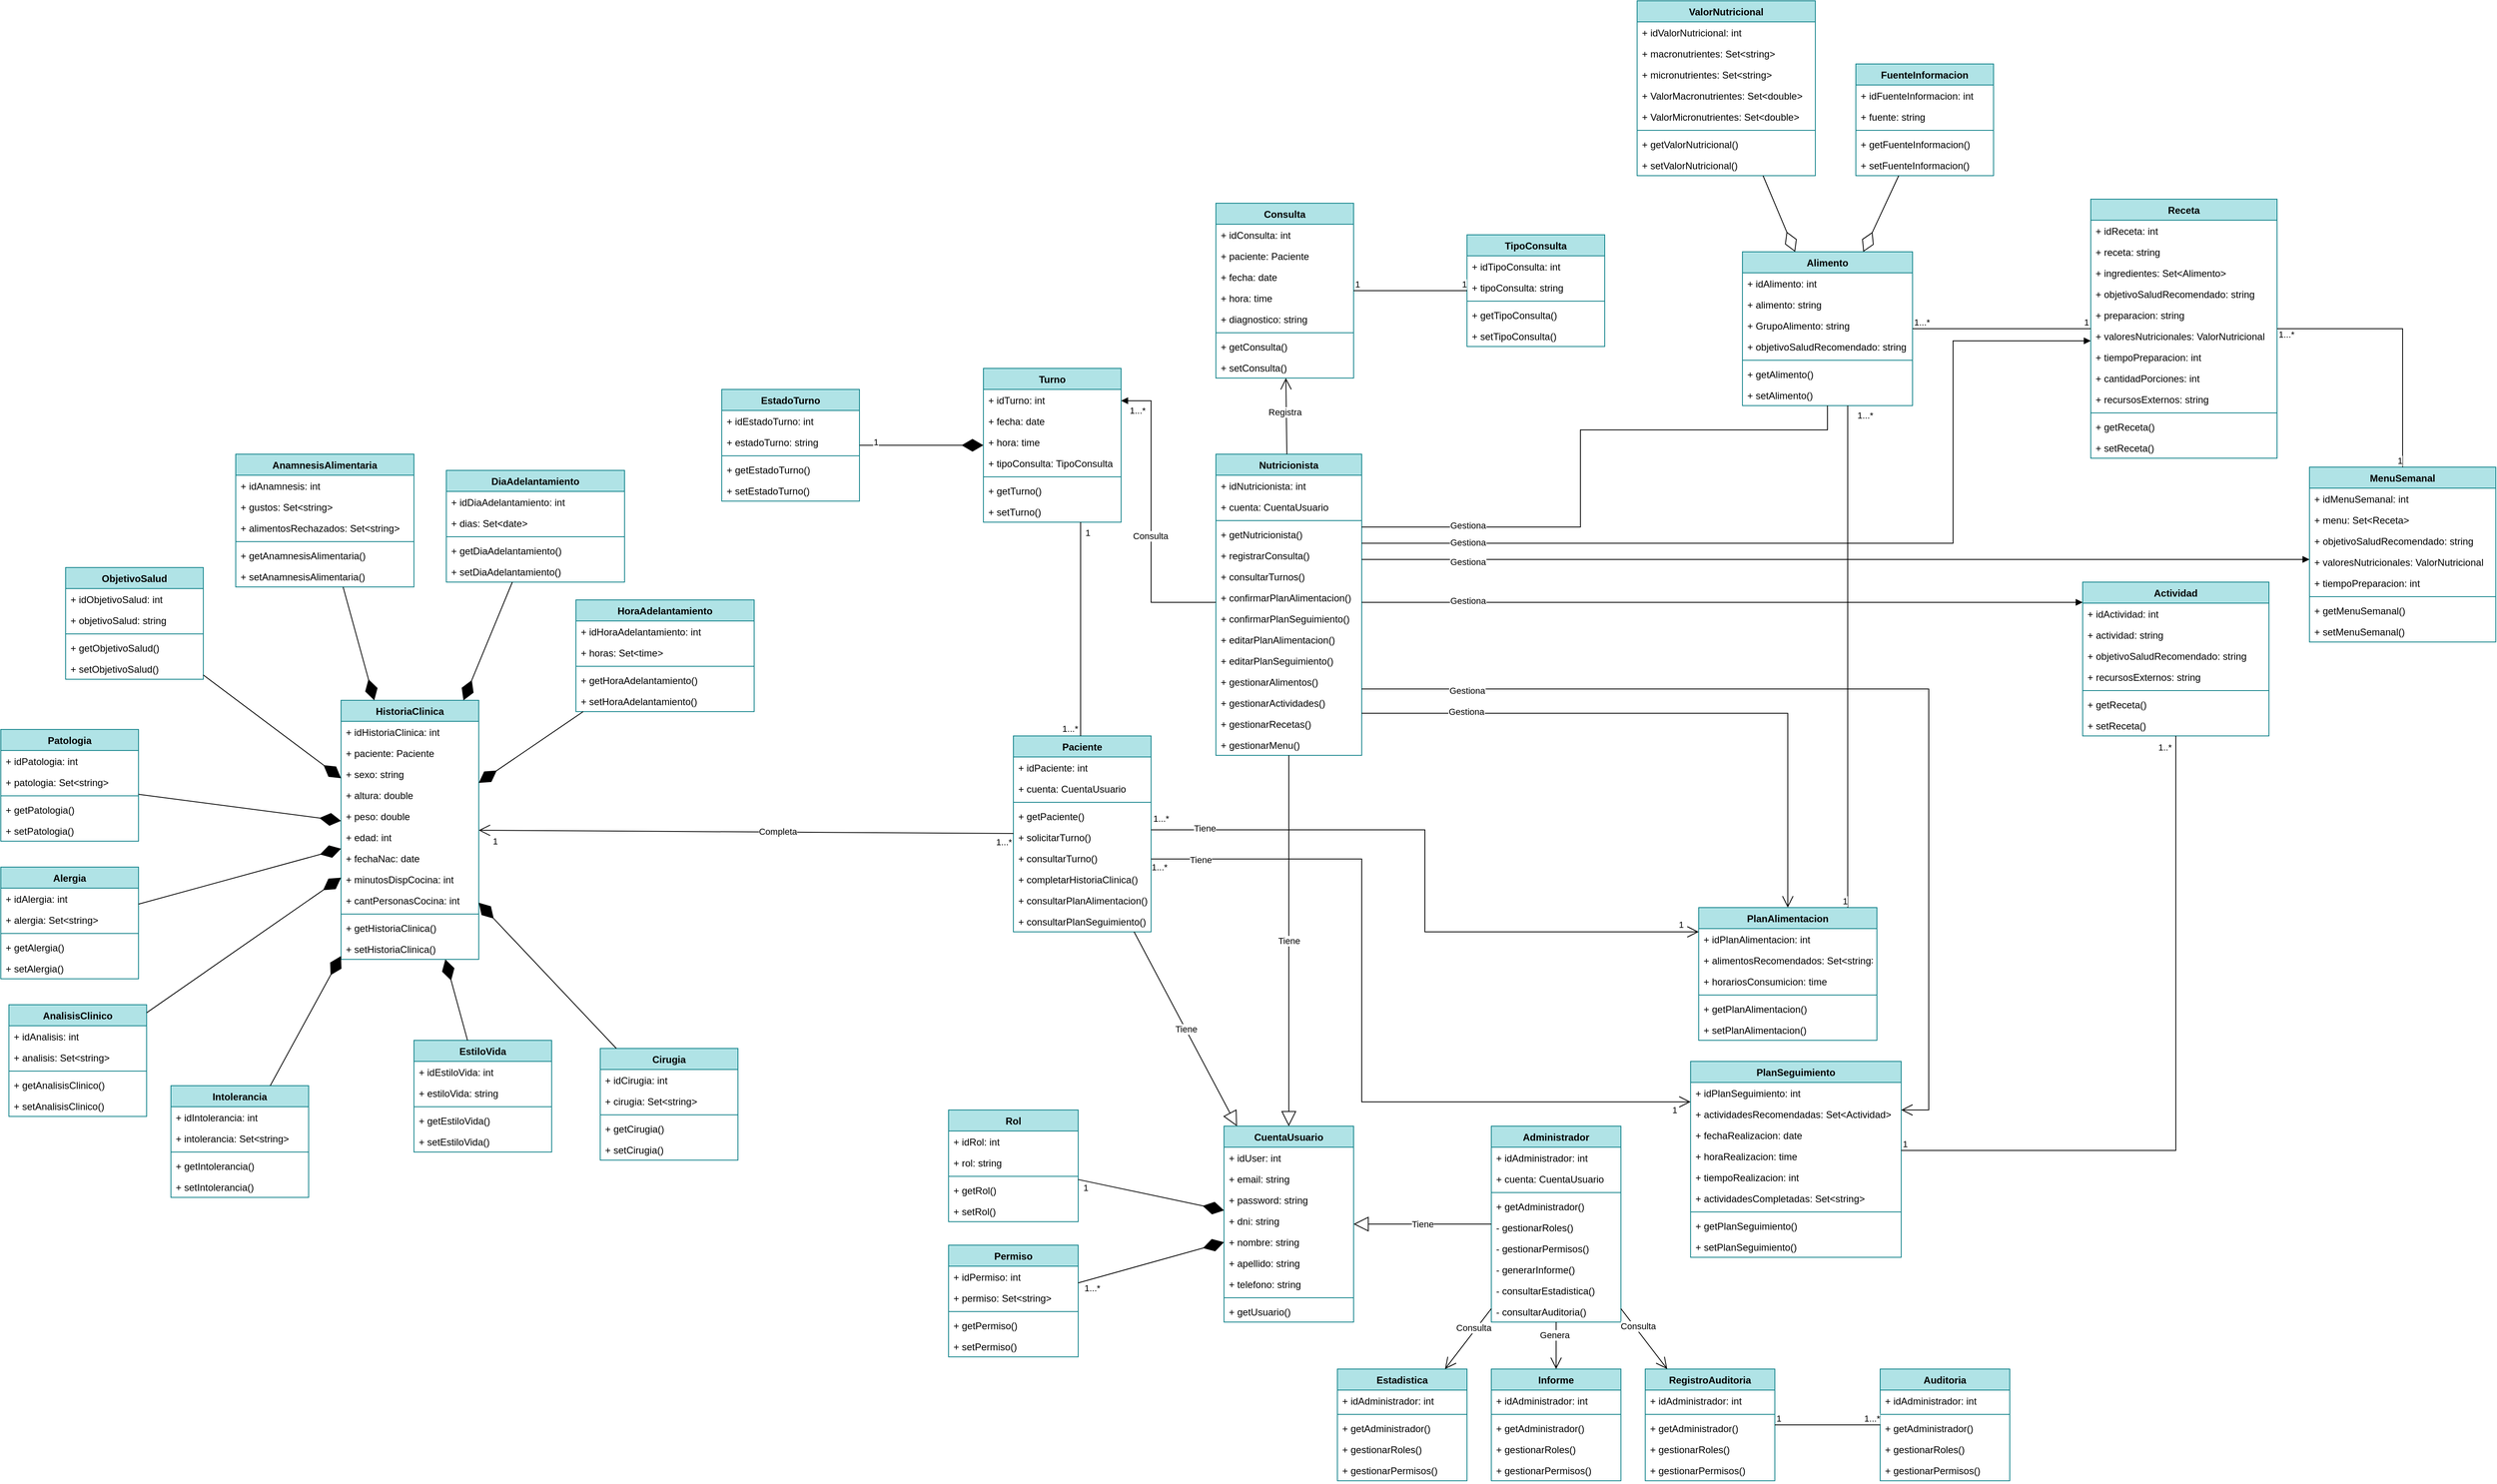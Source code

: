 <mxfile version="20.8.16" type="device"><diagram id="C5RBs43oDa-KdzZeNtuy" name="Page-1"><mxGraphModel dx="3760" dy="3076" grid="1" gridSize="10" guides="1" tooltips="1" connect="1" arrows="1" fold="1" page="1" pageScale="1" pageWidth="827" pageHeight="1169" math="0" shadow="0"><root><mxCell id="WIyWlLk6GJQsqaUBKTNV-0"/><mxCell id="WIyWlLk6GJQsqaUBKTNV-1" parent="WIyWlLk6GJQsqaUBKTNV-0"/><mxCell id="_yhL0E6QuoDk4ygXILDx-4" value="CuentaUsuario" style="swimlane;fontStyle=1;align=center;verticalAlign=top;childLayout=stackLayout;horizontal=1;startSize=26;horizontalStack=0;resizeParent=1;resizeParentMax=0;resizeLast=0;collapsible=1;marginBottom=0;fillColor=#b0e3e6;strokeColor=#0e8088;" parent="WIyWlLk6GJQsqaUBKTNV-1" vertex="1"><mxGeometry x="790" y="400" width="160" height="242" as="geometry"/></mxCell><mxCell id="_yhL0E6QuoDk4ygXILDx-5" value="+ idUser: int" style="text;strokeColor=none;fillColor=none;align=left;verticalAlign=top;spacingLeft=4;spacingRight=4;overflow=hidden;rotatable=0;points=[[0,0.5],[1,0.5]];portConstraint=eastwest;" parent="_yhL0E6QuoDk4ygXILDx-4" vertex="1"><mxGeometry y="26" width="160" height="26" as="geometry"/></mxCell><mxCell id="_yhL0E6QuoDk4ygXILDx-9" value="+ email: string" style="text;strokeColor=none;fillColor=none;align=left;verticalAlign=top;spacingLeft=4;spacingRight=4;overflow=hidden;rotatable=0;points=[[0,0.5],[1,0.5]];portConstraint=eastwest;" parent="_yhL0E6QuoDk4ygXILDx-4" vertex="1"><mxGeometry y="52" width="160" height="26" as="geometry"/></mxCell><mxCell id="_yhL0E6QuoDk4ygXILDx-10" value="+ password: string" style="text;strokeColor=none;fillColor=none;align=left;verticalAlign=top;spacingLeft=4;spacingRight=4;overflow=hidden;rotatable=0;points=[[0,0.5],[1,0.5]];portConstraint=eastwest;" parent="_yhL0E6QuoDk4ygXILDx-4" vertex="1"><mxGeometry y="78" width="160" height="26" as="geometry"/></mxCell><mxCell id="_yhL0E6QuoDk4ygXILDx-8" value="+ dni: string" style="text;strokeColor=none;fillColor=none;align=left;verticalAlign=top;spacingLeft=4;spacingRight=4;overflow=hidden;rotatable=0;points=[[0,0.5],[1,0.5]];portConstraint=eastwest;" parent="_yhL0E6QuoDk4ygXILDx-4" vertex="1"><mxGeometry y="104" width="160" height="26" as="geometry"/></mxCell><mxCell id="_yhL0E6QuoDk4ygXILDx-11" value="+ nombre: string" style="text;strokeColor=none;fillColor=none;align=left;verticalAlign=top;spacingLeft=4;spacingRight=4;overflow=hidden;rotatable=0;points=[[0,0.5],[1,0.5]];portConstraint=eastwest;" parent="_yhL0E6QuoDk4ygXILDx-4" vertex="1"><mxGeometry y="130" width="160" height="26" as="geometry"/></mxCell><mxCell id="_yhL0E6QuoDk4ygXILDx-13" value="+ apellido: string" style="text;strokeColor=none;fillColor=none;align=left;verticalAlign=top;spacingLeft=4;spacingRight=4;overflow=hidden;rotatable=0;points=[[0,0.5],[1,0.5]];portConstraint=eastwest;" parent="_yhL0E6QuoDk4ygXILDx-4" vertex="1"><mxGeometry y="156" width="160" height="26" as="geometry"/></mxCell><mxCell id="_yhL0E6QuoDk4ygXILDx-12" value="+ telefono: string" style="text;strokeColor=none;fillColor=none;align=left;verticalAlign=top;spacingLeft=4;spacingRight=4;overflow=hidden;rotatable=0;points=[[0,0.5],[1,0.5]];portConstraint=eastwest;" parent="_yhL0E6QuoDk4ygXILDx-4" vertex="1"><mxGeometry y="182" width="160" height="26" as="geometry"/></mxCell><mxCell id="_yhL0E6QuoDk4ygXILDx-6" value="" style="line;strokeWidth=1;fillColor=none;align=left;verticalAlign=middle;spacingTop=-1;spacingLeft=3;spacingRight=3;rotatable=0;labelPosition=right;points=[];portConstraint=eastwest;strokeColor=inherit;" parent="_yhL0E6QuoDk4ygXILDx-4" vertex="1"><mxGeometry y="208" width="160" height="8" as="geometry"/></mxCell><mxCell id="_yhL0E6QuoDk4ygXILDx-19" value="+ getUsuario()" style="text;strokeColor=none;fillColor=none;align=left;verticalAlign=top;spacingLeft=4;spacingRight=4;overflow=hidden;rotatable=0;points=[[0,0.5],[1,0.5]];portConstraint=eastwest;" parent="_yhL0E6QuoDk4ygXILDx-4" vertex="1"><mxGeometry y="216" width="160" height="26" as="geometry"/></mxCell><mxCell id="_yhL0E6QuoDk4ygXILDx-14" value="Rol" style="swimlane;fontStyle=1;align=center;verticalAlign=top;childLayout=stackLayout;horizontal=1;startSize=26;horizontalStack=0;resizeParent=1;resizeParentMax=0;resizeLast=0;collapsible=1;marginBottom=0;fillColor=#b0e3e6;strokeColor=#0e8088;" parent="WIyWlLk6GJQsqaUBKTNV-1" vertex="1"><mxGeometry x="450" y="380" width="160" height="138" as="geometry"/></mxCell><mxCell id="_yhL0E6QuoDk4ygXILDx-15" value="+ idRol: int" style="text;strokeColor=none;fillColor=none;align=left;verticalAlign=top;spacingLeft=4;spacingRight=4;overflow=hidden;rotatable=0;points=[[0,0.5],[1,0.5]];portConstraint=eastwest;" parent="_yhL0E6QuoDk4ygXILDx-14" vertex="1"><mxGeometry y="26" width="160" height="26" as="geometry"/></mxCell><mxCell id="_yhL0E6QuoDk4ygXILDx-18" value="+ rol: string" style="text;strokeColor=none;fillColor=none;align=left;verticalAlign=top;spacingLeft=4;spacingRight=4;overflow=hidden;rotatable=0;points=[[0,0.5],[1,0.5]];portConstraint=eastwest;" parent="_yhL0E6QuoDk4ygXILDx-14" vertex="1"><mxGeometry y="52" width="160" height="26" as="geometry"/></mxCell><mxCell id="_yhL0E6QuoDk4ygXILDx-16" value="" style="line;strokeWidth=1;fillColor=none;align=left;verticalAlign=middle;spacingTop=-1;spacingLeft=3;spacingRight=3;rotatable=0;labelPosition=right;points=[];portConstraint=eastwest;strokeColor=inherit;" parent="_yhL0E6QuoDk4ygXILDx-14" vertex="1"><mxGeometry y="78" width="160" height="8" as="geometry"/></mxCell><mxCell id="_yhL0E6QuoDk4ygXILDx-47" value="+ getRol()" style="text;strokeColor=none;fillColor=none;align=left;verticalAlign=top;spacingLeft=4;spacingRight=4;overflow=hidden;rotatable=0;points=[[0,0.5],[1,0.5]];portConstraint=eastwest;" parent="_yhL0E6QuoDk4ygXILDx-14" vertex="1"><mxGeometry y="86" width="160" height="26" as="geometry"/></mxCell><mxCell id="_yhL0E6QuoDk4ygXILDx-17" value="+ setRol()" style="text;strokeColor=none;fillColor=none;align=left;verticalAlign=top;spacingLeft=4;spacingRight=4;overflow=hidden;rotatable=0;points=[[0,0.5],[1,0.5]];portConstraint=eastwest;" parent="_yhL0E6QuoDk4ygXILDx-14" vertex="1"><mxGeometry y="112" width="160" height="26" as="geometry"/></mxCell><mxCell id="_yhL0E6QuoDk4ygXILDx-21" value="Permiso" style="swimlane;fontStyle=1;align=center;verticalAlign=top;childLayout=stackLayout;horizontal=1;startSize=26;horizontalStack=0;resizeParent=1;resizeParentMax=0;resizeLast=0;collapsible=1;marginBottom=0;fillColor=#b0e3e6;strokeColor=#0e8088;" parent="WIyWlLk6GJQsqaUBKTNV-1" vertex="1"><mxGeometry x="450" y="547" width="160" height="138" as="geometry"/></mxCell><mxCell id="_yhL0E6QuoDk4ygXILDx-22" value="+ idPermiso: int" style="text;strokeColor=none;fillColor=none;align=left;verticalAlign=top;spacingLeft=4;spacingRight=4;overflow=hidden;rotatable=0;points=[[0,0.5],[1,0.5]];portConstraint=eastwest;" parent="_yhL0E6QuoDk4ygXILDx-21" vertex="1"><mxGeometry y="26" width="160" height="26" as="geometry"/></mxCell><mxCell id="_yhL0E6QuoDk4ygXILDx-23" value="+ permiso: Set&lt;string&gt;" style="text;strokeColor=none;fillColor=none;align=left;verticalAlign=top;spacingLeft=4;spacingRight=4;overflow=hidden;rotatable=0;points=[[0,0.5],[1,0.5]];portConstraint=eastwest;" parent="_yhL0E6QuoDk4ygXILDx-21" vertex="1"><mxGeometry y="52" width="160" height="26" as="geometry"/></mxCell><mxCell id="_yhL0E6QuoDk4ygXILDx-24" value="" style="line;strokeWidth=1;fillColor=none;align=left;verticalAlign=middle;spacingTop=-1;spacingLeft=3;spacingRight=3;rotatable=0;labelPosition=right;points=[];portConstraint=eastwest;strokeColor=inherit;" parent="_yhL0E6QuoDk4ygXILDx-21" vertex="1"><mxGeometry y="78" width="160" height="8" as="geometry"/></mxCell><mxCell id="_yhL0E6QuoDk4ygXILDx-25" value="+ getPermiso()" style="text;strokeColor=none;fillColor=none;align=left;verticalAlign=top;spacingLeft=4;spacingRight=4;overflow=hidden;rotatable=0;points=[[0,0.5],[1,0.5]];portConstraint=eastwest;" parent="_yhL0E6QuoDk4ygXILDx-21" vertex="1"><mxGeometry y="86" width="160" height="26" as="geometry"/></mxCell><mxCell id="_yhL0E6QuoDk4ygXILDx-46" value="+ setPermiso()" style="text;strokeColor=none;fillColor=none;align=left;verticalAlign=top;spacingLeft=4;spacingRight=4;overflow=hidden;rotatable=0;points=[[0,0.5],[1,0.5]];portConstraint=eastwest;" parent="_yhL0E6QuoDk4ygXILDx-21" vertex="1"><mxGeometry y="112" width="160" height="26" as="geometry"/></mxCell><mxCell id="_yhL0E6QuoDk4ygXILDx-26" value="" style="endArrow=diamondThin;endFill=1;endSize=24;html=1;rounded=0;" parent="WIyWlLk6GJQsqaUBKTNV-1" source="_yhL0E6QuoDk4ygXILDx-14" target="_yhL0E6QuoDk4ygXILDx-4" edge="1"><mxGeometry width="160" relative="1" as="geometry"><mxPoint x="604" y="140" as="sourcePoint"/><mxPoint x="764" y="140" as="targetPoint"/></mxGeometry></mxCell><mxCell id="_yhL0E6QuoDk4ygXILDx-120" value="1" style="edgeLabel;html=1;align=center;verticalAlign=middle;resizable=0;points=[];" parent="_yhL0E6QuoDk4ygXILDx-26" vertex="1" connectable="0"><mxGeometry x="-0.901" y="-1" relative="1" as="geometry"><mxPoint y="7" as="offset"/></mxGeometry></mxCell><mxCell id="_yhL0E6QuoDk4ygXILDx-27" value="" style="endArrow=diamondThin;endFill=1;endSize=24;html=1;rounded=0;" parent="WIyWlLk6GJQsqaUBKTNV-1" source="_yhL0E6QuoDk4ygXILDx-21" target="_yhL0E6QuoDk4ygXILDx-4" edge="1"><mxGeometry width="160" relative="1" as="geometry"><mxPoint x="810" y="170" as="sourcePoint"/><mxPoint x="970" y="170" as="targetPoint"/></mxGeometry></mxCell><mxCell id="_yhL0E6QuoDk4ygXILDx-119" value="1...*" style="edgeLabel;html=1;align=center;verticalAlign=middle;resizable=0;points=[];" parent="_yhL0E6QuoDk4ygXILDx-27" vertex="1" connectable="0"><mxGeometry x="-0.858" y="-1" relative="1" as="geometry"><mxPoint x="3" y="9" as="offset"/></mxGeometry></mxCell><mxCell id="_yhL0E6QuoDk4ygXILDx-28" value="Paciente" style="swimlane;fontStyle=1;align=center;verticalAlign=top;childLayout=stackLayout;horizontal=1;startSize=26;horizontalStack=0;resizeParent=1;resizeParentMax=0;resizeLast=0;collapsible=1;marginBottom=0;fillColor=#b0e3e6;strokeColor=#0e8088;" parent="WIyWlLk6GJQsqaUBKTNV-1" vertex="1"><mxGeometry x="530" y="-82" width="170" height="242" as="geometry"/></mxCell><mxCell id="_yhL0E6QuoDk4ygXILDx-29" value="+ idPaciente: int" style="text;strokeColor=none;fillColor=none;align=left;verticalAlign=top;spacingLeft=4;spacingRight=4;overflow=hidden;rotatable=0;points=[[0,0.5],[1,0.5]];portConstraint=eastwest;" parent="_yhL0E6QuoDk4ygXILDx-28" vertex="1"><mxGeometry y="26" width="170" height="26" as="geometry"/></mxCell><mxCell id="h6B1LYx1exMTzC9OOYMB-186" value="+ cuenta: CuentaUsuario" style="text;strokeColor=none;fillColor=none;align=left;verticalAlign=top;spacingLeft=4;spacingRight=4;overflow=hidden;rotatable=0;points=[[0,0.5],[1,0.5]];portConstraint=eastwest;" vertex="1" parent="_yhL0E6QuoDk4ygXILDx-28"><mxGeometry y="52" width="170" height="26" as="geometry"/></mxCell><mxCell id="_yhL0E6QuoDk4ygXILDx-31" value="" style="line;strokeWidth=1;fillColor=none;align=left;verticalAlign=middle;spacingTop=-1;spacingLeft=3;spacingRight=3;rotatable=0;labelPosition=right;points=[];portConstraint=eastwest;strokeColor=inherit;" parent="_yhL0E6QuoDk4ygXILDx-28" vertex="1"><mxGeometry y="78" width="170" height="8" as="geometry"/></mxCell><mxCell id="_yhL0E6QuoDk4ygXILDx-32" value="+ getPaciente()" style="text;strokeColor=none;fillColor=none;align=left;verticalAlign=top;spacingLeft=4;spacingRight=4;overflow=hidden;rotatable=0;points=[[0,0.5],[1,0.5]];portConstraint=eastwest;" parent="_yhL0E6QuoDk4ygXILDx-28" vertex="1"><mxGeometry y="86" width="170" height="26" as="geometry"/></mxCell><mxCell id="_yhL0E6QuoDk4ygXILDx-48" value="+ solicitarTurno()" style="text;strokeColor=none;fillColor=none;align=left;verticalAlign=top;spacingLeft=4;spacingRight=4;overflow=hidden;rotatable=0;points=[[0,0.5],[1,0.5]];portConstraint=eastwest;" parent="_yhL0E6QuoDk4ygXILDx-28" vertex="1"><mxGeometry y="112" width="170" height="26" as="geometry"/></mxCell><mxCell id="_yhL0E6QuoDk4ygXILDx-49" value="+ consultarTurno()" style="text;strokeColor=none;fillColor=none;align=left;verticalAlign=top;spacingLeft=4;spacingRight=4;overflow=hidden;rotatable=0;points=[[0,0.5],[1,0.5]];portConstraint=eastwest;" parent="_yhL0E6QuoDk4ygXILDx-28" vertex="1"><mxGeometry y="138" width="170" height="26" as="geometry"/></mxCell><mxCell id="_yhL0E6QuoDk4ygXILDx-50" value="+ completarHistoriaClinica()" style="text;strokeColor=none;fillColor=none;align=left;verticalAlign=top;spacingLeft=4;spacingRight=4;overflow=hidden;rotatable=0;points=[[0,0.5],[1,0.5]];portConstraint=eastwest;" parent="_yhL0E6QuoDk4ygXILDx-28" vertex="1"><mxGeometry y="164" width="170" height="26" as="geometry"/></mxCell><mxCell id="_yhL0E6QuoDk4ygXILDx-59" value="+ consultarPlanAlimentacion()" style="text;strokeColor=none;fillColor=none;align=left;verticalAlign=top;spacingLeft=4;spacingRight=4;overflow=hidden;rotatable=0;points=[[0,0.5],[1,0.5]];portConstraint=eastwest;" parent="_yhL0E6QuoDk4ygXILDx-28" vertex="1"><mxGeometry y="190" width="170" height="26" as="geometry"/></mxCell><mxCell id="_yhL0E6QuoDk4ygXILDx-58" value="+ consultarPlanSeguimiento()" style="text;strokeColor=none;fillColor=none;align=left;verticalAlign=top;spacingLeft=4;spacingRight=4;overflow=hidden;rotatable=0;points=[[0,0.5],[1,0.5]];portConstraint=eastwest;" parent="_yhL0E6QuoDk4ygXILDx-28" vertex="1"><mxGeometry y="216" width="170" height="26" as="geometry"/></mxCell><mxCell id="_yhL0E6QuoDk4ygXILDx-33" value="Nutricionista" style="swimlane;fontStyle=1;align=center;verticalAlign=top;childLayout=stackLayout;horizontal=1;startSize=26;horizontalStack=0;resizeParent=1;resizeParentMax=0;resizeLast=0;collapsible=1;marginBottom=0;fillColor=#b0e3e6;strokeColor=#0e8088;" parent="WIyWlLk6GJQsqaUBKTNV-1" vertex="1"><mxGeometry x="780" y="-430" width="180" height="372" as="geometry"/></mxCell><mxCell id="_yhL0E6QuoDk4ygXILDx-34" value="+ idNutricionista: int" style="text;strokeColor=none;fillColor=none;align=left;verticalAlign=top;spacingLeft=4;spacingRight=4;overflow=hidden;rotatable=0;points=[[0,0.5],[1,0.5]];portConstraint=eastwest;" parent="_yhL0E6QuoDk4ygXILDx-33" vertex="1"><mxGeometry y="26" width="180" height="26" as="geometry"/></mxCell><mxCell id="h6B1LYx1exMTzC9OOYMB-187" value="+ cuenta: CuentaUsuario" style="text;strokeColor=none;fillColor=none;align=left;verticalAlign=top;spacingLeft=4;spacingRight=4;overflow=hidden;rotatable=0;points=[[0,0.5],[1,0.5]];portConstraint=eastwest;" vertex="1" parent="_yhL0E6QuoDk4ygXILDx-33"><mxGeometry y="52" width="180" height="26" as="geometry"/></mxCell><mxCell id="_yhL0E6QuoDk4ygXILDx-35" value="" style="line;strokeWidth=1;fillColor=none;align=left;verticalAlign=middle;spacingTop=-1;spacingLeft=3;spacingRight=3;rotatable=0;labelPosition=right;points=[];portConstraint=eastwest;strokeColor=inherit;" parent="_yhL0E6QuoDk4ygXILDx-33" vertex="1"><mxGeometry y="78" width="180" height="8" as="geometry"/></mxCell><mxCell id="_yhL0E6QuoDk4ygXILDx-51" value="+ getNutricionista()" style="text;strokeColor=none;fillColor=none;align=left;verticalAlign=top;spacingLeft=4;spacingRight=4;overflow=hidden;rotatable=0;points=[[0,0.5],[1,0.5]];portConstraint=eastwest;" parent="_yhL0E6QuoDk4ygXILDx-33" vertex="1"><mxGeometry y="86" width="180" height="26" as="geometry"/></mxCell><mxCell id="_yhL0E6QuoDk4ygXILDx-36" value="+ registrarConsulta()" style="text;strokeColor=none;fillColor=none;align=left;verticalAlign=top;spacingLeft=4;spacingRight=4;overflow=hidden;rotatable=0;points=[[0,0.5],[1,0.5]];portConstraint=eastwest;" parent="_yhL0E6QuoDk4ygXILDx-33" vertex="1"><mxGeometry y="112" width="180" height="26" as="geometry"/></mxCell><mxCell id="_yhL0E6QuoDk4ygXILDx-53" value="+ consultarTurnos()" style="text;strokeColor=none;fillColor=none;align=left;verticalAlign=top;spacingLeft=4;spacingRight=4;overflow=hidden;rotatable=0;points=[[0,0.5],[1,0.5]];portConstraint=eastwest;" parent="_yhL0E6QuoDk4ygXILDx-33" vertex="1"><mxGeometry y="138" width="180" height="26" as="geometry"/></mxCell><mxCell id="_yhL0E6QuoDk4ygXILDx-55" value="+ confirmarPlanAlimentacion()" style="text;strokeColor=none;fillColor=none;align=left;verticalAlign=top;spacingLeft=4;spacingRight=4;overflow=hidden;rotatable=0;points=[[0,0.5],[1,0.5]];portConstraint=eastwest;" parent="_yhL0E6QuoDk4ygXILDx-33" vertex="1"><mxGeometry y="164" width="180" height="26" as="geometry"/></mxCell><mxCell id="_yhL0E6QuoDk4ygXILDx-52" value="+ confirmarPlanSeguimiento()" style="text;strokeColor=none;fillColor=none;align=left;verticalAlign=top;spacingLeft=4;spacingRight=4;overflow=hidden;rotatable=0;points=[[0,0.5],[1,0.5]];portConstraint=eastwest;" parent="_yhL0E6QuoDk4ygXILDx-33" vertex="1"><mxGeometry y="190" width="180" height="26" as="geometry"/></mxCell><mxCell id="_yhL0E6QuoDk4ygXILDx-57" value="+ editarPlanAlimentacion()" style="text;strokeColor=none;fillColor=none;align=left;verticalAlign=top;spacingLeft=4;spacingRight=4;overflow=hidden;rotatable=0;points=[[0,0.5],[1,0.5]];portConstraint=eastwest;" parent="_yhL0E6QuoDk4ygXILDx-33" vertex="1"><mxGeometry y="216" width="180" height="26" as="geometry"/></mxCell><mxCell id="_yhL0E6QuoDk4ygXILDx-56" value="+ editarPlanSeguimiento()" style="text;strokeColor=none;fillColor=none;align=left;verticalAlign=top;spacingLeft=4;spacingRight=4;overflow=hidden;rotatable=0;points=[[0,0.5],[1,0.5]];portConstraint=eastwest;" parent="_yhL0E6QuoDk4ygXILDx-33" vertex="1"><mxGeometry y="242" width="180" height="26" as="geometry"/></mxCell><mxCell id="_yhL0E6QuoDk4ygXILDx-61" value="+ gestionarAlimentos()" style="text;strokeColor=none;fillColor=none;align=left;verticalAlign=top;spacingLeft=4;spacingRight=4;overflow=hidden;rotatable=0;points=[[0,0.5],[1,0.5]];portConstraint=eastwest;" parent="_yhL0E6QuoDk4ygXILDx-33" vertex="1"><mxGeometry y="268" width="180" height="26" as="geometry"/></mxCell><mxCell id="_yhL0E6QuoDk4ygXILDx-60" value="+ gestionarActividades()" style="text;strokeColor=none;fillColor=none;align=left;verticalAlign=top;spacingLeft=4;spacingRight=4;overflow=hidden;rotatable=0;points=[[0,0.5],[1,0.5]];portConstraint=eastwest;" parent="_yhL0E6QuoDk4ygXILDx-33" vertex="1"><mxGeometry y="294" width="180" height="26" as="geometry"/></mxCell><mxCell id="_yhL0E6QuoDk4ygXILDx-62" value="+ gestionarRecetas()" style="text;strokeColor=none;fillColor=none;align=left;verticalAlign=top;spacingLeft=4;spacingRight=4;overflow=hidden;rotatable=0;points=[[0,0.5],[1,0.5]];portConstraint=eastwest;" parent="_yhL0E6QuoDk4ygXILDx-33" vertex="1"><mxGeometry y="320" width="180" height="26" as="geometry"/></mxCell><mxCell id="_yhL0E6QuoDk4ygXILDx-63" value="+ gestionarMenu()" style="text;strokeColor=none;fillColor=none;align=left;verticalAlign=top;spacingLeft=4;spacingRight=4;overflow=hidden;rotatable=0;points=[[0,0.5],[1,0.5]];portConstraint=eastwest;" parent="_yhL0E6QuoDk4ygXILDx-33" vertex="1"><mxGeometry y="346" width="180" height="26" as="geometry"/></mxCell><mxCell id="_yhL0E6QuoDk4ygXILDx-37" value="Administrador" style="swimlane;fontStyle=1;align=center;verticalAlign=top;childLayout=stackLayout;horizontal=1;startSize=26;horizontalStack=0;resizeParent=1;resizeParentMax=0;resizeLast=0;collapsible=1;marginBottom=0;fillColor=#b0e3e6;strokeColor=#0e8088;" parent="WIyWlLk6GJQsqaUBKTNV-1" vertex="1"><mxGeometry x="1120" y="400" width="160" height="242" as="geometry"/></mxCell><mxCell id="_yhL0E6QuoDk4ygXILDx-38" value="+ idAdministrador: int" style="text;strokeColor=none;fillColor=none;align=left;verticalAlign=top;spacingLeft=4;spacingRight=4;overflow=hidden;rotatable=0;points=[[0,0.5],[1,0.5]];portConstraint=eastwest;" parent="_yhL0E6QuoDk4ygXILDx-37" vertex="1"><mxGeometry y="26" width="160" height="26" as="geometry"/></mxCell><mxCell id="h6B1LYx1exMTzC9OOYMB-188" value="+ cuenta: CuentaUsuario" style="text;strokeColor=none;fillColor=none;align=left;verticalAlign=top;spacingLeft=4;spacingRight=4;overflow=hidden;rotatable=0;points=[[0,0.5],[1,0.5]];portConstraint=eastwest;" vertex="1" parent="_yhL0E6QuoDk4ygXILDx-37"><mxGeometry y="52" width="160" height="26" as="geometry"/></mxCell><mxCell id="_yhL0E6QuoDk4ygXILDx-39" value="" style="line;strokeWidth=1;fillColor=none;align=left;verticalAlign=middle;spacingTop=-1;spacingLeft=3;spacingRight=3;rotatable=0;labelPosition=right;points=[];portConstraint=eastwest;strokeColor=inherit;" parent="_yhL0E6QuoDk4ygXILDx-37" vertex="1"><mxGeometry y="78" width="160" height="8" as="geometry"/></mxCell><mxCell id="_yhL0E6QuoDk4ygXILDx-40" value="+ getAdministrador()" style="text;strokeColor=none;fillColor=none;align=left;verticalAlign=top;spacingLeft=4;spacingRight=4;overflow=hidden;rotatable=0;points=[[0,0.5],[1,0.5]];portConstraint=eastwest;" parent="_yhL0E6QuoDk4ygXILDx-37" vertex="1"><mxGeometry y="86" width="160" height="26" as="geometry"/></mxCell><mxCell id="_yhL0E6QuoDk4ygXILDx-44" value="- gestionarRoles()" style="text;strokeColor=none;fillColor=none;align=left;verticalAlign=top;spacingLeft=4;spacingRight=4;overflow=hidden;rotatable=0;points=[[0,0.5],[1,0.5]];portConstraint=eastwest;" parent="_yhL0E6QuoDk4ygXILDx-37" vertex="1"><mxGeometry y="112" width="160" height="26" as="geometry"/></mxCell><mxCell id="_yhL0E6QuoDk4ygXILDx-45" value="- gestionarPermisos()" style="text;strokeColor=none;fillColor=none;align=left;verticalAlign=top;spacingLeft=4;spacingRight=4;overflow=hidden;rotatable=0;points=[[0,0.5],[1,0.5]];portConstraint=eastwest;" parent="_yhL0E6QuoDk4ygXILDx-37" vertex="1"><mxGeometry y="138" width="160" height="26" as="geometry"/></mxCell><mxCell id="h6B1LYx1exMTzC9OOYMB-180" value="- generarInforme()" style="text;strokeColor=none;fillColor=none;align=left;verticalAlign=top;spacingLeft=4;spacingRight=4;overflow=hidden;rotatable=0;points=[[0,0.5],[1,0.5]];portConstraint=eastwest;" vertex="1" parent="_yhL0E6QuoDk4ygXILDx-37"><mxGeometry y="164" width="160" height="26" as="geometry"/></mxCell><mxCell id="h6B1LYx1exMTzC9OOYMB-182" value="- consultarEstadistica()" style="text;strokeColor=none;fillColor=none;align=left;verticalAlign=top;spacingLeft=4;spacingRight=4;overflow=hidden;rotatable=0;points=[[0,0.5],[1,0.5]];portConstraint=eastwest;" vertex="1" parent="_yhL0E6QuoDk4ygXILDx-37"><mxGeometry y="190" width="160" height="26" as="geometry"/></mxCell><mxCell id="h6B1LYx1exMTzC9OOYMB-181" value="- consultarAuditoria()" style="text;strokeColor=none;fillColor=none;align=left;verticalAlign=top;spacingLeft=4;spacingRight=4;overflow=hidden;rotatable=0;points=[[0,0.5],[1,0.5]];portConstraint=eastwest;" vertex="1" parent="_yhL0E6QuoDk4ygXILDx-37"><mxGeometry y="216" width="160" height="26" as="geometry"/></mxCell><mxCell id="_yhL0E6QuoDk4ygXILDx-41" value="Tiene" style="endArrow=block;endSize=16;endFill=0;html=1;rounded=0;labelBackgroundColor=#FFFFFF;" parent="WIyWlLk6GJQsqaUBKTNV-1" source="_yhL0E6QuoDk4ygXILDx-28" target="_yhL0E6QuoDk4ygXILDx-4" edge="1"><mxGeometry width="160" relative="1" as="geometry"><mxPoint x="760" y="-10" as="sourcePoint"/><mxPoint x="920" y="-10" as="targetPoint"/></mxGeometry></mxCell><mxCell id="_yhL0E6QuoDk4ygXILDx-42" value="Tiene" style="endArrow=block;endSize=16;endFill=0;html=1;rounded=0;labelBackgroundColor=#FFFFFF;" parent="WIyWlLk6GJQsqaUBKTNV-1" source="_yhL0E6QuoDk4ygXILDx-33" target="_yhL0E6QuoDk4ygXILDx-4" edge="1"><mxGeometry width="160" relative="1" as="geometry"><mxPoint x="760" y="-40" as="sourcePoint"/><mxPoint x="920" y="-40" as="targetPoint"/></mxGeometry></mxCell><mxCell id="_yhL0E6QuoDk4ygXILDx-43" value="Tiene" style="endArrow=block;endSize=16;endFill=0;html=1;rounded=0;labelBackgroundColor=#FFFFFF;" parent="WIyWlLk6GJQsqaUBKTNV-1" source="_yhL0E6QuoDk4ygXILDx-37" target="_yhL0E6QuoDk4ygXILDx-4" edge="1"><mxGeometry width="160" relative="1" as="geometry"><mxPoint x="760" y="-40" as="sourcePoint"/><mxPoint x="920" y="-40" as="targetPoint"/></mxGeometry></mxCell><mxCell id="_yhL0E6QuoDk4ygXILDx-64" value="Turno" style="swimlane;fontStyle=1;align=center;verticalAlign=top;childLayout=stackLayout;horizontal=1;startSize=26;horizontalStack=0;resizeParent=1;resizeParentMax=0;resizeLast=0;collapsible=1;marginBottom=0;fillColor=#b0e3e6;strokeColor=#0e8088;" parent="WIyWlLk6GJQsqaUBKTNV-1" vertex="1"><mxGeometry x="493" y="-536" width="170" height="190" as="geometry"/></mxCell><mxCell id="_yhL0E6QuoDk4ygXILDx-65" value="+ idTurno: int" style="text;strokeColor=none;fillColor=none;align=left;verticalAlign=top;spacingLeft=4;spacingRight=4;overflow=hidden;rotatable=0;points=[[0,0.5],[1,0.5]];portConstraint=eastwest;" parent="_yhL0E6QuoDk4ygXILDx-64" vertex="1"><mxGeometry y="26" width="170" height="26" as="geometry"/></mxCell><mxCell id="_yhL0E6QuoDk4ygXILDx-205" value="+ fecha: date" style="text;strokeColor=none;fillColor=none;align=left;verticalAlign=top;spacingLeft=4;spacingRight=4;overflow=hidden;rotatable=0;points=[[0,0.5],[1,0.5]];portConstraint=eastwest;" parent="_yhL0E6QuoDk4ygXILDx-64" vertex="1"><mxGeometry y="52" width="170" height="26" as="geometry"/></mxCell><mxCell id="_yhL0E6QuoDk4ygXILDx-204" value="+ hora: time" style="text;strokeColor=none;fillColor=none;align=left;verticalAlign=top;spacingLeft=4;spacingRight=4;overflow=hidden;rotatable=0;points=[[0,0.5],[1,0.5]];portConstraint=eastwest;" parent="_yhL0E6QuoDk4ygXILDx-64" vertex="1"><mxGeometry y="78" width="170" height="26" as="geometry"/></mxCell><mxCell id="_yhL0E6QuoDk4ygXILDx-209" value="+ tipoConsulta: TipoConsulta" style="text;strokeColor=none;fillColor=none;align=left;verticalAlign=top;spacingLeft=4;spacingRight=4;overflow=hidden;rotatable=0;points=[[0,0.5],[1,0.5]];portConstraint=eastwest;" parent="_yhL0E6QuoDk4ygXILDx-64" vertex="1"><mxGeometry y="104" width="170" height="26" as="geometry"/></mxCell><mxCell id="_yhL0E6QuoDk4ygXILDx-66" value="" style="line;strokeWidth=1;fillColor=none;align=left;verticalAlign=middle;spacingTop=-1;spacingLeft=3;spacingRight=3;rotatable=0;labelPosition=right;points=[];portConstraint=eastwest;strokeColor=inherit;" parent="_yhL0E6QuoDk4ygXILDx-64" vertex="1"><mxGeometry y="130" width="170" height="8" as="geometry"/></mxCell><mxCell id="_yhL0E6QuoDk4ygXILDx-73" value="+ getTurno()" style="text;strokeColor=none;fillColor=none;align=left;verticalAlign=top;spacingLeft=4;spacingRight=4;overflow=hidden;rotatable=0;points=[[0,0.5],[1,0.5]];portConstraint=eastwest;" parent="_yhL0E6QuoDk4ygXILDx-64" vertex="1"><mxGeometry y="138" width="170" height="26" as="geometry"/></mxCell><mxCell id="_yhL0E6QuoDk4ygXILDx-67" value="+ setTurno()" style="text;strokeColor=none;fillColor=none;align=left;verticalAlign=top;spacingLeft=4;spacingRight=4;overflow=hidden;rotatable=0;points=[[0,0.5],[1,0.5]];portConstraint=eastwest;" parent="_yhL0E6QuoDk4ygXILDx-64" vertex="1"><mxGeometry y="164" width="170" height="26" as="geometry"/></mxCell><mxCell id="_yhL0E6QuoDk4ygXILDx-74" value="" style="endArrow=none;html=1;edgeStyle=orthogonalEdgeStyle;rounded=0;labelBackgroundColor=#FFFFFF;" parent="WIyWlLk6GJQsqaUBKTNV-1" source="_yhL0E6QuoDk4ygXILDx-64" target="_yhL0E6QuoDk4ygXILDx-28" edge="1"><mxGeometry relative="1" as="geometry"><mxPoint x="331.5" y="-41.5" as="sourcePoint"/><mxPoint x="491.5" y="-41.5" as="targetPoint"/><Array as="points"><mxPoint x="613" y="-260"/><mxPoint x="613" y="-260"/></Array></mxGeometry></mxCell><mxCell id="_yhL0E6QuoDk4ygXILDx-75" value="1" style="edgeLabel;resizable=0;html=1;align=left;verticalAlign=bottom;labelBackgroundColor=#FFFFFF;fillColor=default;" parent="_yhL0E6QuoDk4ygXILDx-74" connectable="0" vertex="1"><mxGeometry x="-1" relative="1" as="geometry"><mxPoint x="4" y="21" as="offset"/></mxGeometry></mxCell><mxCell id="_yhL0E6QuoDk4ygXILDx-76" value="1...*" style="edgeLabel;resizable=0;html=1;align=right;verticalAlign=bottom;labelBackgroundColor=#FFFFFF;fillColor=default;" parent="_yhL0E6QuoDk4ygXILDx-74" connectable="0" vertex="1"><mxGeometry x="1" relative="1" as="geometry"><mxPoint x="-3" y="-1" as="offset"/></mxGeometry></mxCell><mxCell id="_yhL0E6QuoDk4ygXILDx-77" value="EstadoTurno" style="swimlane;fontStyle=1;align=center;verticalAlign=top;childLayout=stackLayout;horizontal=1;startSize=26;horizontalStack=0;resizeParent=1;resizeParentMax=0;resizeLast=0;collapsible=1;marginBottom=0;fillColor=#b0e3e6;strokeColor=#0e8088;" parent="WIyWlLk6GJQsqaUBKTNV-1" vertex="1"><mxGeometry x="170" y="-510" width="170" height="138" as="geometry"/></mxCell><mxCell id="_yhL0E6QuoDk4ygXILDx-203" value="+ idEstadoTurno: int" style="text;strokeColor=none;fillColor=none;align=left;verticalAlign=top;spacingLeft=4;spacingRight=4;overflow=hidden;rotatable=0;points=[[0,0.5],[1,0.5]];portConstraint=eastwest;" parent="_yhL0E6QuoDk4ygXILDx-77" vertex="1"><mxGeometry y="26" width="170" height="26" as="geometry"/></mxCell><mxCell id="_yhL0E6QuoDk4ygXILDx-78" value="+ estadoTurno: string" style="text;strokeColor=none;fillColor=none;align=left;verticalAlign=top;spacingLeft=4;spacingRight=4;overflow=hidden;rotatable=0;points=[[0,0.5],[1,0.5]];portConstraint=eastwest;" parent="_yhL0E6QuoDk4ygXILDx-77" vertex="1"><mxGeometry y="52" width="170" height="26" as="geometry"/></mxCell><mxCell id="_yhL0E6QuoDk4ygXILDx-79" value="" style="line;strokeWidth=1;fillColor=none;align=left;verticalAlign=middle;spacingTop=-1;spacingLeft=3;spacingRight=3;rotatable=0;labelPosition=right;points=[];portConstraint=eastwest;strokeColor=inherit;" parent="_yhL0E6QuoDk4ygXILDx-77" vertex="1"><mxGeometry y="78" width="170" height="8" as="geometry"/></mxCell><mxCell id="_yhL0E6QuoDk4ygXILDx-80" value="+ getEstadoTurno()" style="text;strokeColor=none;fillColor=none;align=left;verticalAlign=top;spacingLeft=4;spacingRight=4;overflow=hidden;rotatable=0;points=[[0,0.5],[1,0.5]];portConstraint=eastwest;" parent="_yhL0E6QuoDk4ygXILDx-77" vertex="1"><mxGeometry y="86" width="170" height="26" as="geometry"/></mxCell><mxCell id="_yhL0E6QuoDk4ygXILDx-81" value="+ setEstadoTurno()" style="text;strokeColor=none;fillColor=none;align=left;verticalAlign=top;spacingLeft=4;spacingRight=4;overflow=hidden;rotatable=0;points=[[0,0.5],[1,0.5]];portConstraint=eastwest;" parent="_yhL0E6QuoDk4ygXILDx-77" vertex="1"><mxGeometry y="112" width="170" height="26" as="geometry"/></mxCell><mxCell id="_yhL0E6QuoDk4ygXILDx-82" value="" style="endArrow=diamondThin;endFill=1;endSize=24;html=1;rounded=0;labelBackgroundColor=#FFFFFF;" parent="WIyWlLk6GJQsqaUBKTNV-1" source="_yhL0E6QuoDk4ygXILDx-77" target="_yhL0E6QuoDk4ygXILDx-64" edge="1"><mxGeometry width="160" relative="1" as="geometry"><mxPoint x="574" y="-353.5" as="sourcePoint"/><mxPoint x="734" y="-353.5" as="targetPoint"/></mxGeometry></mxCell><mxCell id="_yhL0E6QuoDk4ygXILDx-121" value="1" style="edgeLabel;html=1;align=center;verticalAlign=middle;resizable=0;points=[];" parent="_yhL0E6QuoDk4ygXILDx-82" vertex="1" connectable="0"><mxGeometry x="-0.82" y="1" relative="1" as="geometry"><mxPoint x="6" y="-3" as="offset"/></mxGeometry></mxCell><mxCell id="_yhL0E6QuoDk4ygXILDx-83" value="Consulta" style="swimlane;fontStyle=1;align=center;verticalAlign=top;childLayout=stackLayout;horizontal=1;startSize=26;horizontalStack=0;resizeParent=1;resizeParentMax=0;resizeLast=0;collapsible=1;marginBottom=0;fillColor=#b0e3e6;strokeColor=#0e8088;" parent="WIyWlLk6GJQsqaUBKTNV-1" vertex="1"><mxGeometry x="780" y="-740" width="170" height="216" as="geometry"/></mxCell><mxCell id="_yhL0E6QuoDk4ygXILDx-84" value="+ idConsulta: int" style="text;strokeColor=none;fillColor=none;align=left;verticalAlign=top;spacingLeft=4;spacingRight=4;overflow=hidden;rotatable=0;points=[[0,0.5],[1,0.5]];portConstraint=eastwest;" parent="_yhL0E6QuoDk4ygXILDx-83" vertex="1"><mxGeometry y="26" width="170" height="26" as="geometry"/></mxCell><mxCell id="_yhL0E6QuoDk4ygXILDx-91" value="+ paciente: Paciente" style="text;strokeColor=none;fillColor=none;align=left;verticalAlign=top;spacingLeft=4;spacingRight=4;overflow=hidden;rotatable=0;points=[[0,0.5],[1,0.5]];portConstraint=eastwest;" parent="_yhL0E6QuoDk4ygXILDx-83" vertex="1"><mxGeometry y="52" width="170" height="26" as="geometry"/></mxCell><mxCell id="_yhL0E6QuoDk4ygXILDx-88" value="+ fecha: date" style="text;strokeColor=none;fillColor=none;align=left;verticalAlign=top;spacingLeft=4;spacingRight=4;overflow=hidden;rotatable=0;points=[[0,0.5],[1,0.5]];portConstraint=eastwest;" parent="_yhL0E6QuoDk4ygXILDx-83" vertex="1"><mxGeometry y="78" width="170" height="26" as="geometry"/></mxCell><mxCell id="_yhL0E6QuoDk4ygXILDx-89" value="+ hora: time" style="text;strokeColor=none;fillColor=none;align=left;verticalAlign=top;spacingLeft=4;spacingRight=4;overflow=hidden;rotatable=0;points=[[0,0.5],[1,0.5]];portConstraint=eastwest;" parent="_yhL0E6QuoDk4ygXILDx-83" vertex="1"><mxGeometry y="104" width="170" height="26" as="geometry"/></mxCell><mxCell id="_yhL0E6QuoDk4ygXILDx-90" value="+ diagnostico: string" style="text;strokeColor=none;fillColor=none;align=left;verticalAlign=top;spacingLeft=4;spacingRight=4;overflow=hidden;rotatable=0;points=[[0,0.5],[1,0.5]];portConstraint=eastwest;" parent="_yhL0E6QuoDk4ygXILDx-83" vertex="1"><mxGeometry y="130" width="170" height="26" as="geometry"/></mxCell><mxCell id="_yhL0E6QuoDk4ygXILDx-85" value="" style="line;strokeWidth=1;fillColor=none;align=left;verticalAlign=middle;spacingTop=-1;spacingLeft=3;spacingRight=3;rotatable=0;labelPosition=right;points=[];portConstraint=eastwest;strokeColor=inherit;" parent="_yhL0E6QuoDk4ygXILDx-83" vertex="1"><mxGeometry y="156" width="170" height="8" as="geometry"/></mxCell><mxCell id="_yhL0E6QuoDk4ygXILDx-86" value="+ getConsulta()" style="text;strokeColor=none;fillColor=none;align=left;verticalAlign=top;spacingLeft=4;spacingRight=4;overflow=hidden;rotatable=0;points=[[0,0.5],[1,0.5]];portConstraint=eastwest;" parent="_yhL0E6QuoDk4ygXILDx-83" vertex="1"><mxGeometry y="164" width="170" height="26" as="geometry"/></mxCell><mxCell id="_yhL0E6QuoDk4ygXILDx-87" value="+ setConsulta()" style="text;strokeColor=none;fillColor=none;align=left;verticalAlign=top;spacingLeft=4;spacingRight=4;overflow=hidden;rotatable=0;points=[[0,0.5],[1,0.5]];portConstraint=eastwest;" parent="_yhL0E6QuoDk4ygXILDx-83" vertex="1"><mxGeometry y="190" width="170" height="26" as="geometry"/></mxCell><mxCell id="_yhL0E6QuoDk4ygXILDx-95" value="" style="endArrow=open;endFill=1;endSize=12;html=1;rounded=0;labelBackgroundColor=#FFFFFF;" parent="WIyWlLk6GJQsqaUBKTNV-1" source="_yhL0E6QuoDk4ygXILDx-33" target="_yhL0E6QuoDk4ygXILDx-83" edge="1"><mxGeometry width="160" relative="1" as="geometry"><mxPoint x="470" y="-280" as="sourcePoint"/><mxPoint x="630" y="-280" as="targetPoint"/></mxGeometry></mxCell><mxCell id="_yhL0E6QuoDk4ygXILDx-96" value="Registra" style="edgeLabel;html=1;align=center;verticalAlign=middle;resizable=0;points=[];" parent="_yhL0E6QuoDk4ygXILDx-95" vertex="1" connectable="0"><mxGeometry x="0.211" relative="1" as="geometry"><mxPoint x="-2" y="5" as="offset"/></mxGeometry></mxCell><mxCell id="_yhL0E6QuoDk4ygXILDx-97" value="HistoriaClinica" style="swimlane;fontStyle=1;align=center;verticalAlign=top;childLayout=stackLayout;horizontal=1;startSize=26;horizontalStack=0;resizeParent=1;resizeParentMax=0;resizeLast=0;collapsible=1;marginBottom=0;fillColor=#b0e3e6;strokeColor=#0e8088;" parent="WIyWlLk6GJQsqaUBKTNV-1" vertex="1"><mxGeometry x="-300" y="-126" width="170" height="320" as="geometry"/></mxCell><mxCell id="_yhL0E6QuoDk4ygXILDx-98" value="+ idHistoriaClinica: int" style="text;strokeColor=none;fillColor=none;align=left;verticalAlign=top;spacingLeft=4;spacingRight=4;overflow=hidden;rotatable=0;points=[[0,0.5],[1,0.5]];portConstraint=eastwest;" parent="_yhL0E6QuoDk4ygXILDx-97" vertex="1"><mxGeometry y="26" width="170" height="26" as="geometry"/></mxCell><mxCell id="_yhL0E6QuoDk4ygXILDx-99" value="+ paciente: Paciente" style="text;strokeColor=none;fillColor=none;align=left;verticalAlign=top;spacingLeft=4;spacingRight=4;overflow=hidden;rotatable=0;points=[[0,0.5],[1,0.5]];portConstraint=eastwest;" parent="_yhL0E6QuoDk4ygXILDx-97" vertex="1"><mxGeometry y="52" width="170" height="26" as="geometry"/></mxCell><mxCell id="_yhL0E6QuoDk4ygXILDx-109" value="+ sexo: string" style="text;strokeColor=none;fillColor=none;align=left;verticalAlign=top;spacingLeft=4;spacingRight=4;overflow=hidden;rotatable=0;points=[[0,0.5],[1,0.5]];portConstraint=eastwest;" parent="_yhL0E6QuoDk4ygXILDx-97" vertex="1"><mxGeometry y="78" width="170" height="26" as="geometry"/></mxCell><mxCell id="_yhL0E6QuoDk4ygXILDx-100" value="+ altura: double" style="text;strokeColor=none;fillColor=none;align=left;verticalAlign=top;spacingLeft=4;spacingRight=4;overflow=hidden;rotatable=0;points=[[0,0.5],[1,0.5]];portConstraint=eastwest;" parent="_yhL0E6QuoDk4ygXILDx-97" vertex="1"><mxGeometry y="104" width="170" height="26" as="geometry"/></mxCell><mxCell id="_yhL0E6QuoDk4ygXILDx-101" value="+ peso: double" style="text;strokeColor=none;fillColor=none;align=left;verticalAlign=top;spacingLeft=4;spacingRight=4;overflow=hidden;rotatable=0;points=[[0,0.5],[1,0.5]];portConstraint=eastwest;" parent="_yhL0E6QuoDk4ygXILDx-97" vertex="1"><mxGeometry y="130" width="170" height="26" as="geometry"/></mxCell><mxCell id="_yhL0E6QuoDk4ygXILDx-102" value="+ edad: int" style="text;strokeColor=none;fillColor=none;align=left;verticalAlign=top;spacingLeft=4;spacingRight=4;overflow=hidden;rotatable=0;points=[[0,0.5],[1,0.5]];portConstraint=eastwest;" parent="_yhL0E6QuoDk4ygXILDx-97" vertex="1"><mxGeometry y="156" width="170" height="26" as="geometry"/></mxCell><mxCell id="_yhL0E6QuoDk4ygXILDx-106" value="+ fechaNac: date" style="text;strokeColor=none;fillColor=none;align=left;verticalAlign=top;spacingLeft=4;spacingRight=4;overflow=hidden;rotatable=0;points=[[0,0.5],[1,0.5]];portConstraint=eastwest;" parent="_yhL0E6QuoDk4ygXILDx-97" vertex="1"><mxGeometry y="182" width="170" height="26" as="geometry"/></mxCell><mxCell id="_yhL0E6QuoDk4ygXILDx-107" value="+ minutosDispCocina: int" style="text;strokeColor=none;fillColor=none;align=left;verticalAlign=top;spacingLeft=4;spacingRight=4;overflow=hidden;rotatable=0;points=[[0,0.5],[1,0.5]];portConstraint=eastwest;" parent="_yhL0E6QuoDk4ygXILDx-97" vertex="1"><mxGeometry y="208" width="170" height="26" as="geometry"/></mxCell><mxCell id="_yhL0E6QuoDk4ygXILDx-108" value="+ cantPersonasCocina: int" style="text;strokeColor=none;fillColor=none;align=left;verticalAlign=top;spacingLeft=4;spacingRight=4;overflow=hidden;rotatable=0;points=[[0,0.5],[1,0.5]];portConstraint=eastwest;" parent="_yhL0E6QuoDk4ygXILDx-97" vertex="1"><mxGeometry y="234" width="170" height="26" as="geometry"/></mxCell><mxCell id="_yhL0E6QuoDk4ygXILDx-103" value="" style="line;strokeWidth=1;fillColor=none;align=left;verticalAlign=middle;spacingTop=-1;spacingLeft=3;spacingRight=3;rotatable=0;labelPosition=right;points=[];portConstraint=eastwest;strokeColor=inherit;" parent="_yhL0E6QuoDk4ygXILDx-97" vertex="1"><mxGeometry y="260" width="170" height="8" as="geometry"/></mxCell><mxCell id="_yhL0E6QuoDk4ygXILDx-104" value="+ getHistoriaClinica()" style="text;strokeColor=none;fillColor=none;align=left;verticalAlign=top;spacingLeft=4;spacingRight=4;overflow=hidden;rotatable=0;points=[[0,0.5],[1,0.5]];portConstraint=eastwest;" parent="_yhL0E6QuoDk4ygXILDx-97" vertex="1"><mxGeometry y="268" width="170" height="26" as="geometry"/></mxCell><mxCell id="_yhL0E6QuoDk4ygXILDx-105" value="+ setHistoriaClinica()" style="text;strokeColor=none;fillColor=none;align=left;verticalAlign=top;spacingLeft=4;spacingRight=4;overflow=hidden;rotatable=0;points=[[0,0.5],[1,0.5]];portConstraint=eastwest;" parent="_yhL0E6QuoDk4ygXILDx-97" vertex="1"><mxGeometry y="294" width="170" height="26" as="geometry"/></mxCell><mxCell id="_yhL0E6QuoDk4ygXILDx-115" value="" style="endArrow=open;endFill=1;endSize=12;html=1;rounded=0;labelBackgroundColor=#FFFFFF;" parent="WIyWlLk6GJQsqaUBKTNV-1" source="_yhL0E6QuoDk4ygXILDx-28" target="_yhL0E6QuoDk4ygXILDx-97" edge="1"><mxGeometry width="160" relative="1" as="geometry"><mxPoint x="370" y="-470" as="sourcePoint"/><mxPoint x="530" y="-470" as="targetPoint"/></mxGeometry></mxCell><mxCell id="_yhL0E6QuoDk4ygXILDx-117" value="1" style="edgeLabel;html=1;align=center;verticalAlign=middle;resizable=0;points=[];" parent="_yhL0E6QuoDk4ygXILDx-115" vertex="1" connectable="0"><mxGeometry x="0.81" y="1" relative="1" as="geometry"><mxPoint x="-43" y="12" as="offset"/></mxGeometry></mxCell><mxCell id="_yhL0E6QuoDk4ygXILDx-118" value="1...*" style="edgeLabel;html=1;align=center;verticalAlign=middle;resizable=0;points=[];" parent="_yhL0E6QuoDk4ygXILDx-115" vertex="1" connectable="0"><mxGeometry x="-0.823" y="1" relative="1" as="geometry"><mxPoint x="46" y="10" as="offset"/></mxGeometry></mxCell><mxCell id="h6B1LYx1exMTzC9OOYMB-135" value="Completa" style="edgeLabel;html=1;align=center;verticalAlign=middle;resizable=0;points=[];" vertex="1" connectable="0" parent="_yhL0E6QuoDk4ygXILDx-115"><mxGeometry x="-0.118" y="-1" relative="1" as="geometry"><mxPoint as="offset"/></mxGeometry></mxCell><mxCell id="_yhL0E6QuoDk4ygXILDx-122" value="ObjetivoSalud" style="swimlane;fontStyle=1;align=center;verticalAlign=top;childLayout=stackLayout;horizontal=1;startSize=26;horizontalStack=0;resizeParent=1;resizeParentMax=0;resizeLast=0;collapsible=1;marginBottom=0;fillColor=#b0e3e6;strokeColor=#0e8088;" parent="WIyWlLk6GJQsqaUBKTNV-1" vertex="1"><mxGeometry x="-640" y="-290" width="170" height="138" as="geometry"/></mxCell><mxCell id="_yhL0E6QuoDk4ygXILDx-123" value="+ idObjetivoSalud: int" style="text;strokeColor=none;fillColor=none;align=left;verticalAlign=top;spacingLeft=4;spacingRight=4;overflow=hidden;rotatable=0;points=[[0,0.5],[1,0.5]];portConstraint=eastwest;" parent="_yhL0E6QuoDk4ygXILDx-122" vertex="1"><mxGeometry y="26" width="170" height="26" as="geometry"/></mxCell><mxCell id="_yhL0E6QuoDk4ygXILDx-127" value="+ objetivoSalud: string" style="text;strokeColor=none;fillColor=none;align=left;verticalAlign=top;spacingLeft=4;spacingRight=4;overflow=hidden;rotatable=0;points=[[0,0.5],[1,0.5]];portConstraint=eastwest;" parent="_yhL0E6QuoDk4ygXILDx-122" vertex="1"><mxGeometry y="52" width="170" height="26" as="geometry"/></mxCell><mxCell id="_yhL0E6QuoDk4ygXILDx-124" value="" style="line;strokeWidth=1;fillColor=none;align=left;verticalAlign=middle;spacingTop=-1;spacingLeft=3;spacingRight=3;rotatable=0;labelPosition=right;points=[];portConstraint=eastwest;strokeColor=inherit;" parent="_yhL0E6QuoDk4ygXILDx-122" vertex="1"><mxGeometry y="78" width="170" height="8" as="geometry"/></mxCell><mxCell id="_yhL0E6QuoDk4ygXILDx-125" value="+ getObjetivoSalud()" style="text;strokeColor=none;fillColor=none;align=left;verticalAlign=top;spacingLeft=4;spacingRight=4;overflow=hidden;rotatable=0;points=[[0,0.5],[1,0.5]];portConstraint=eastwest;" parent="_yhL0E6QuoDk4ygXILDx-122" vertex="1"><mxGeometry y="86" width="170" height="26" as="geometry"/></mxCell><mxCell id="_yhL0E6QuoDk4ygXILDx-126" value="+ setObjetivoSalud()" style="text;strokeColor=none;fillColor=none;align=left;verticalAlign=top;spacingLeft=4;spacingRight=4;overflow=hidden;rotatable=0;points=[[0,0.5],[1,0.5]];portConstraint=eastwest;" parent="_yhL0E6QuoDk4ygXILDx-122" vertex="1"><mxGeometry y="112" width="170" height="26" as="geometry"/></mxCell><mxCell id="_yhL0E6QuoDk4ygXILDx-128" value="Patologia" style="swimlane;fontStyle=1;align=center;verticalAlign=top;childLayout=stackLayout;horizontal=1;startSize=26;horizontalStack=0;resizeParent=1;resizeParentMax=0;resizeLast=0;collapsible=1;marginBottom=0;fillColor=#b0e3e6;strokeColor=#0e8088;" parent="WIyWlLk6GJQsqaUBKTNV-1" vertex="1"><mxGeometry x="-720" y="-90" width="170" height="138" as="geometry"/></mxCell><mxCell id="_yhL0E6QuoDk4ygXILDx-129" value="+ idPatologia: int" style="text;strokeColor=none;fillColor=none;align=left;verticalAlign=top;spacingLeft=4;spacingRight=4;overflow=hidden;rotatable=0;points=[[0,0.5],[1,0.5]];portConstraint=eastwest;" parent="_yhL0E6QuoDk4ygXILDx-128" vertex="1"><mxGeometry y="26" width="170" height="26" as="geometry"/></mxCell><mxCell id="_yhL0E6QuoDk4ygXILDx-130" value="+ patologia: Set&lt;string&gt;" style="text;strokeColor=none;fillColor=none;align=left;verticalAlign=top;spacingLeft=4;spacingRight=4;overflow=hidden;rotatable=0;points=[[0,0.5],[1,0.5]];portConstraint=eastwest;" parent="_yhL0E6QuoDk4ygXILDx-128" vertex="1"><mxGeometry y="52" width="170" height="26" as="geometry"/></mxCell><mxCell id="_yhL0E6QuoDk4ygXILDx-131" value="" style="line;strokeWidth=1;fillColor=none;align=left;verticalAlign=middle;spacingTop=-1;spacingLeft=3;spacingRight=3;rotatable=0;labelPosition=right;points=[];portConstraint=eastwest;strokeColor=inherit;" parent="_yhL0E6QuoDk4ygXILDx-128" vertex="1"><mxGeometry y="78" width="170" height="8" as="geometry"/></mxCell><mxCell id="_yhL0E6QuoDk4ygXILDx-132" value="+ getPatologia()" style="text;strokeColor=none;fillColor=none;align=left;verticalAlign=top;spacingLeft=4;spacingRight=4;overflow=hidden;rotatable=0;points=[[0,0.5],[1,0.5]];portConstraint=eastwest;" parent="_yhL0E6QuoDk4ygXILDx-128" vertex="1"><mxGeometry y="86" width="170" height="26" as="geometry"/></mxCell><mxCell id="_yhL0E6QuoDk4ygXILDx-133" value="+ setPatologia()" style="text;strokeColor=none;fillColor=none;align=left;verticalAlign=top;spacingLeft=4;spacingRight=4;overflow=hidden;rotatable=0;points=[[0,0.5],[1,0.5]];portConstraint=eastwest;" parent="_yhL0E6QuoDk4ygXILDx-128" vertex="1"><mxGeometry y="112" width="170" height="26" as="geometry"/></mxCell><mxCell id="_yhL0E6QuoDk4ygXILDx-134" value="Alergia" style="swimlane;fontStyle=1;align=center;verticalAlign=top;childLayout=stackLayout;horizontal=1;startSize=26;horizontalStack=0;resizeParent=1;resizeParentMax=0;resizeLast=0;collapsible=1;marginBottom=0;fillColor=#b0e3e6;strokeColor=#0e8088;" parent="WIyWlLk6GJQsqaUBKTNV-1" vertex="1"><mxGeometry x="-720" y="80" width="170" height="138" as="geometry"/></mxCell><mxCell id="_yhL0E6QuoDk4ygXILDx-135" value="+ idAlergia: int" style="text;strokeColor=none;fillColor=none;align=left;verticalAlign=top;spacingLeft=4;spacingRight=4;overflow=hidden;rotatable=0;points=[[0,0.5],[1,0.5]];portConstraint=eastwest;" parent="_yhL0E6QuoDk4ygXILDx-134" vertex="1"><mxGeometry y="26" width="170" height="26" as="geometry"/></mxCell><mxCell id="_yhL0E6QuoDk4ygXILDx-136" value="+ alergia: Set&lt;string&gt;" style="text;strokeColor=none;fillColor=none;align=left;verticalAlign=top;spacingLeft=4;spacingRight=4;overflow=hidden;rotatable=0;points=[[0,0.5],[1,0.5]];portConstraint=eastwest;" parent="_yhL0E6QuoDk4ygXILDx-134" vertex="1"><mxGeometry y="52" width="170" height="26" as="geometry"/></mxCell><mxCell id="_yhL0E6QuoDk4ygXILDx-137" value="" style="line;strokeWidth=1;fillColor=none;align=left;verticalAlign=middle;spacingTop=-1;spacingLeft=3;spacingRight=3;rotatable=0;labelPosition=right;points=[];portConstraint=eastwest;strokeColor=inherit;" parent="_yhL0E6QuoDk4ygXILDx-134" vertex="1"><mxGeometry y="78" width="170" height="8" as="geometry"/></mxCell><mxCell id="_yhL0E6QuoDk4ygXILDx-138" value="+ getAlergia()" style="text;strokeColor=none;fillColor=none;align=left;verticalAlign=top;spacingLeft=4;spacingRight=4;overflow=hidden;rotatable=0;points=[[0,0.5],[1,0.5]];portConstraint=eastwest;" parent="_yhL0E6QuoDk4ygXILDx-134" vertex="1"><mxGeometry y="86" width="170" height="26" as="geometry"/></mxCell><mxCell id="_yhL0E6QuoDk4ygXILDx-139" value="+ setAlergia()" style="text;strokeColor=none;fillColor=none;align=left;verticalAlign=top;spacingLeft=4;spacingRight=4;overflow=hidden;rotatable=0;points=[[0,0.5],[1,0.5]];portConstraint=eastwest;" parent="_yhL0E6QuoDk4ygXILDx-134" vertex="1"><mxGeometry y="112" width="170" height="26" as="geometry"/></mxCell><mxCell id="_yhL0E6QuoDk4ygXILDx-140" value="AnalisisClinico" style="swimlane;fontStyle=1;align=center;verticalAlign=top;childLayout=stackLayout;horizontal=1;startSize=26;horizontalStack=0;resizeParent=1;resizeParentMax=0;resizeLast=0;collapsible=1;marginBottom=0;fillColor=#b0e3e6;strokeColor=#0e8088;" parent="WIyWlLk6GJQsqaUBKTNV-1" vertex="1"><mxGeometry x="-710" y="250" width="170" height="138" as="geometry"/></mxCell><mxCell id="_yhL0E6QuoDk4ygXILDx-141" value="+ idAnalisis: int" style="text;strokeColor=none;fillColor=none;align=left;verticalAlign=top;spacingLeft=4;spacingRight=4;overflow=hidden;rotatable=0;points=[[0,0.5],[1,0.5]];portConstraint=eastwest;" parent="_yhL0E6QuoDk4ygXILDx-140" vertex="1"><mxGeometry y="26" width="170" height="26" as="geometry"/></mxCell><mxCell id="_yhL0E6QuoDk4ygXILDx-142" value="+ analisis: Set&lt;string&gt;" style="text;strokeColor=none;fillColor=none;align=left;verticalAlign=top;spacingLeft=4;spacingRight=4;overflow=hidden;rotatable=0;points=[[0,0.5],[1,0.5]];portConstraint=eastwest;" parent="_yhL0E6QuoDk4ygXILDx-140" vertex="1"><mxGeometry y="52" width="170" height="26" as="geometry"/></mxCell><mxCell id="_yhL0E6QuoDk4ygXILDx-143" value="" style="line;strokeWidth=1;fillColor=none;align=left;verticalAlign=middle;spacingTop=-1;spacingLeft=3;spacingRight=3;rotatable=0;labelPosition=right;points=[];portConstraint=eastwest;strokeColor=inherit;" parent="_yhL0E6QuoDk4ygXILDx-140" vertex="1"><mxGeometry y="78" width="170" height="8" as="geometry"/></mxCell><mxCell id="_yhL0E6QuoDk4ygXILDx-144" value="+ getAnalisisClinico()" style="text;strokeColor=none;fillColor=none;align=left;verticalAlign=top;spacingLeft=4;spacingRight=4;overflow=hidden;rotatable=0;points=[[0,0.5],[1,0.5]];portConstraint=eastwest;" parent="_yhL0E6QuoDk4ygXILDx-140" vertex="1"><mxGeometry y="86" width="170" height="26" as="geometry"/></mxCell><mxCell id="_yhL0E6QuoDk4ygXILDx-145" value="+ setAnalisisClinico()" style="text;strokeColor=none;fillColor=none;align=left;verticalAlign=top;spacingLeft=4;spacingRight=4;overflow=hidden;rotatable=0;points=[[0,0.5],[1,0.5]];portConstraint=eastwest;" parent="_yhL0E6QuoDk4ygXILDx-140" vertex="1"><mxGeometry y="112" width="170" height="26" as="geometry"/></mxCell><mxCell id="_yhL0E6QuoDk4ygXILDx-146" value="Intolerancia" style="swimlane;fontStyle=1;align=center;verticalAlign=top;childLayout=stackLayout;horizontal=1;startSize=26;horizontalStack=0;resizeParent=1;resizeParentMax=0;resizeLast=0;collapsible=1;marginBottom=0;fillColor=#b0e3e6;strokeColor=#0e8088;" parent="WIyWlLk6GJQsqaUBKTNV-1" vertex="1"><mxGeometry x="-510" y="350" width="170" height="138" as="geometry"/></mxCell><mxCell id="_yhL0E6QuoDk4ygXILDx-147" value="+ idIntolerancia: int" style="text;strokeColor=none;fillColor=none;align=left;verticalAlign=top;spacingLeft=4;spacingRight=4;overflow=hidden;rotatable=0;points=[[0,0.5],[1,0.5]];portConstraint=eastwest;" parent="_yhL0E6QuoDk4ygXILDx-146" vertex="1"><mxGeometry y="26" width="170" height="26" as="geometry"/></mxCell><mxCell id="_yhL0E6QuoDk4ygXILDx-148" value="+ intolerancia: Set&lt;string&gt;" style="text;strokeColor=none;fillColor=none;align=left;verticalAlign=top;spacingLeft=4;spacingRight=4;overflow=hidden;rotatable=0;points=[[0,0.5],[1,0.5]];portConstraint=eastwest;" parent="_yhL0E6QuoDk4ygXILDx-146" vertex="1"><mxGeometry y="52" width="170" height="26" as="geometry"/></mxCell><mxCell id="_yhL0E6QuoDk4ygXILDx-149" value="" style="line;strokeWidth=1;fillColor=none;align=left;verticalAlign=middle;spacingTop=-1;spacingLeft=3;spacingRight=3;rotatable=0;labelPosition=right;points=[];portConstraint=eastwest;strokeColor=inherit;" parent="_yhL0E6QuoDk4ygXILDx-146" vertex="1"><mxGeometry y="78" width="170" height="8" as="geometry"/></mxCell><mxCell id="_yhL0E6QuoDk4ygXILDx-150" value="+ getIntolerancia()" style="text;strokeColor=none;fillColor=none;align=left;verticalAlign=top;spacingLeft=4;spacingRight=4;overflow=hidden;rotatable=0;points=[[0,0.5],[1,0.5]];portConstraint=eastwest;" parent="_yhL0E6QuoDk4ygXILDx-146" vertex="1"><mxGeometry y="86" width="170" height="26" as="geometry"/></mxCell><mxCell id="_yhL0E6QuoDk4ygXILDx-151" value="+ setIntolerancia()" style="text;strokeColor=none;fillColor=none;align=left;verticalAlign=top;spacingLeft=4;spacingRight=4;overflow=hidden;rotatable=0;points=[[0,0.5],[1,0.5]];portConstraint=eastwest;" parent="_yhL0E6QuoDk4ygXILDx-146" vertex="1"><mxGeometry y="112" width="170" height="26" as="geometry"/></mxCell><mxCell id="_yhL0E6QuoDk4ygXILDx-152" value="EstiloVida" style="swimlane;fontStyle=1;align=center;verticalAlign=top;childLayout=stackLayout;horizontal=1;startSize=26;horizontalStack=0;resizeParent=1;resizeParentMax=0;resizeLast=0;collapsible=1;marginBottom=0;fillColor=#b0e3e6;strokeColor=#0e8088;" parent="WIyWlLk6GJQsqaUBKTNV-1" vertex="1"><mxGeometry x="-210" y="294" width="170" height="138" as="geometry"/></mxCell><mxCell id="_yhL0E6QuoDk4ygXILDx-153" value="+ idEstiloVida: int" style="text;strokeColor=none;fillColor=none;align=left;verticalAlign=top;spacingLeft=4;spacingRight=4;overflow=hidden;rotatable=0;points=[[0,0.5],[1,0.5]];portConstraint=eastwest;" parent="_yhL0E6QuoDk4ygXILDx-152" vertex="1"><mxGeometry y="26" width="170" height="26" as="geometry"/></mxCell><mxCell id="_yhL0E6QuoDk4ygXILDx-154" value="+ estiloVida: string" style="text;strokeColor=none;fillColor=none;align=left;verticalAlign=top;spacingLeft=4;spacingRight=4;overflow=hidden;rotatable=0;points=[[0,0.5],[1,0.5]];portConstraint=eastwest;" parent="_yhL0E6QuoDk4ygXILDx-152" vertex="1"><mxGeometry y="52" width="170" height="26" as="geometry"/></mxCell><mxCell id="_yhL0E6QuoDk4ygXILDx-155" value="" style="line;strokeWidth=1;fillColor=none;align=left;verticalAlign=middle;spacingTop=-1;spacingLeft=3;spacingRight=3;rotatable=0;labelPosition=right;points=[];portConstraint=eastwest;strokeColor=inherit;" parent="_yhL0E6QuoDk4ygXILDx-152" vertex="1"><mxGeometry y="78" width="170" height="8" as="geometry"/></mxCell><mxCell id="_yhL0E6QuoDk4ygXILDx-156" value="+ getEstiloVida()" style="text;strokeColor=none;fillColor=none;align=left;verticalAlign=top;spacingLeft=4;spacingRight=4;overflow=hidden;rotatable=0;points=[[0,0.5],[1,0.5]];portConstraint=eastwest;" parent="_yhL0E6QuoDk4ygXILDx-152" vertex="1"><mxGeometry y="86" width="170" height="26" as="geometry"/></mxCell><mxCell id="_yhL0E6QuoDk4ygXILDx-157" value="+ setEstiloVida()" style="text;strokeColor=none;fillColor=none;align=left;verticalAlign=top;spacingLeft=4;spacingRight=4;overflow=hidden;rotatable=0;points=[[0,0.5],[1,0.5]];portConstraint=eastwest;" parent="_yhL0E6QuoDk4ygXILDx-152" vertex="1"><mxGeometry y="112" width="170" height="26" as="geometry"/></mxCell><mxCell id="_yhL0E6QuoDk4ygXILDx-158" value="Cirugia" style="swimlane;fontStyle=1;align=center;verticalAlign=top;childLayout=stackLayout;horizontal=1;startSize=26;horizontalStack=0;resizeParent=1;resizeParentMax=0;resizeLast=0;collapsible=1;marginBottom=0;fillColor=#b0e3e6;strokeColor=#0e8088;" parent="WIyWlLk6GJQsqaUBKTNV-1" vertex="1"><mxGeometry x="20" y="304" width="170" height="138" as="geometry"/></mxCell><mxCell id="_yhL0E6QuoDk4ygXILDx-159" value="+ idCirugia: int" style="text;strokeColor=none;fillColor=none;align=left;verticalAlign=top;spacingLeft=4;spacingRight=4;overflow=hidden;rotatable=0;points=[[0,0.5],[1,0.5]];portConstraint=eastwest;" parent="_yhL0E6QuoDk4ygXILDx-158" vertex="1"><mxGeometry y="26" width="170" height="26" as="geometry"/></mxCell><mxCell id="_yhL0E6QuoDk4ygXILDx-160" value="+ cirugia: Set&lt;string&gt;" style="text;strokeColor=none;fillColor=none;align=left;verticalAlign=top;spacingLeft=4;spacingRight=4;overflow=hidden;rotatable=0;points=[[0,0.5],[1,0.5]];portConstraint=eastwest;" parent="_yhL0E6QuoDk4ygXILDx-158" vertex="1"><mxGeometry y="52" width="170" height="26" as="geometry"/></mxCell><mxCell id="_yhL0E6QuoDk4ygXILDx-161" value="" style="line;strokeWidth=1;fillColor=none;align=left;verticalAlign=middle;spacingTop=-1;spacingLeft=3;spacingRight=3;rotatable=0;labelPosition=right;points=[];portConstraint=eastwest;strokeColor=inherit;" parent="_yhL0E6QuoDk4ygXILDx-158" vertex="1"><mxGeometry y="78" width="170" height="8" as="geometry"/></mxCell><mxCell id="_yhL0E6QuoDk4ygXILDx-162" value="+ getCirugia()" style="text;strokeColor=none;fillColor=none;align=left;verticalAlign=top;spacingLeft=4;spacingRight=4;overflow=hidden;rotatable=0;points=[[0,0.5],[1,0.5]];portConstraint=eastwest;" parent="_yhL0E6QuoDk4ygXILDx-158" vertex="1"><mxGeometry y="86" width="170" height="26" as="geometry"/></mxCell><mxCell id="_yhL0E6QuoDk4ygXILDx-163" value="+ setCirugia()" style="text;strokeColor=none;fillColor=none;align=left;verticalAlign=top;spacingLeft=4;spacingRight=4;overflow=hidden;rotatable=0;points=[[0,0.5],[1,0.5]];portConstraint=eastwest;" parent="_yhL0E6QuoDk4ygXILDx-158" vertex="1"><mxGeometry y="112" width="170" height="26" as="geometry"/></mxCell><mxCell id="_yhL0E6QuoDk4ygXILDx-164" value="AnamnesisAlimentaria" style="swimlane;fontStyle=1;align=center;verticalAlign=top;childLayout=stackLayout;horizontal=1;startSize=26;horizontalStack=0;resizeParent=1;resizeParentMax=0;resizeLast=0;collapsible=1;marginBottom=0;fillColor=#b0e3e6;strokeColor=#0e8088;" parent="WIyWlLk6GJQsqaUBKTNV-1" vertex="1"><mxGeometry x="-430" y="-430" width="220" height="164" as="geometry"/></mxCell><mxCell id="_yhL0E6QuoDk4ygXILDx-165" value="+ idAnamnesis: int" style="text;strokeColor=none;fillColor=none;align=left;verticalAlign=top;spacingLeft=4;spacingRight=4;overflow=hidden;rotatable=0;points=[[0,0.5],[1,0.5]];portConstraint=eastwest;" parent="_yhL0E6QuoDk4ygXILDx-164" vertex="1"><mxGeometry y="26" width="220" height="26" as="geometry"/></mxCell><mxCell id="_yhL0E6QuoDk4ygXILDx-166" value="+ gustos: Set&lt;string&gt;" style="text;strokeColor=none;fillColor=none;align=left;verticalAlign=top;spacingLeft=4;spacingRight=4;overflow=hidden;rotatable=0;points=[[0,0.5],[1,0.5]];portConstraint=eastwest;" parent="_yhL0E6QuoDk4ygXILDx-164" vertex="1"><mxGeometry y="52" width="220" height="26" as="geometry"/></mxCell><mxCell id="_yhL0E6QuoDk4ygXILDx-170" value="+ alimentosRechazados: Set&lt;string&gt;" style="text;strokeColor=none;fillColor=none;align=left;verticalAlign=top;spacingLeft=4;spacingRight=4;overflow=hidden;rotatable=0;points=[[0,0.5],[1,0.5]];portConstraint=eastwest;" parent="_yhL0E6QuoDk4ygXILDx-164" vertex="1"><mxGeometry y="78" width="220" height="26" as="geometry"/></mxCell><mxCell id="_yhL0E6QuoDk4ygXILDx-167" value="" style="line;strokeWidth=1;fillColor=none;align=left;verticalAlign=middle;spacingTop=-1;spacingLeft=3;spacingRight=3;rotatable=0;labelPosition=right;points=[];portConstraint=eastwest;strokeColor=inherit;" parent="_yhL0E6QuoDk4ygXILDx-164" vertex="1"><mxGeometry y="104" width="220" height="8" as="geometry"/></mxCell><mxCell id="_yhL0E6QuoDk4ygXILDx-168" value="+ getAnamnesisAlimentaria()" style="text;strokeColor=none;fillColor=none;align=left;verticalAlign=top;spacingLeft=4;spacingRight=4;overflow=hidden;rotatable=0;points=[[0,0.5],[1,0.5]];portConstraint=eastwest;" parent="_yhL0E6QuoDk4ygXILDx-164" vertex="1"><mxGeometry y="112" width="220" height="26" as="geometry"/></mxCell><mxCell id="_yhL0E6QuoDk4ygXILDx-169" value="+ setAnamnesisAlimentaria()" style="text;strokeColor=none;fillColor=none;align=left;verticalAlign=top;spacingLeft=4;spacingRight=4;overflow=hidden;rotatable=0;points=[[0,0.5],[1,0.5]];portConstraint=eastwest;" parent="_yhL0E6QuoDk4ygXILDx-164" vertex="1"><mxGeometry y="138" width="220" height="26" as="geometry"/></mxCell><mxCell id="_yhL0E6QuoDk4ygXILDx-171" value="" style="endArrow=diamondThin;endFill=1;endSize=24;html=1;rounded=0;labelBackgroundColor=#FFFFFF;" parent="WIyWlLk6GJQsqaUBKTNV-1" source="_yhL0E6QuoDk4ygXILDx-158" target="_yhL0E6QuoDk4ygXILDx-97" edge="1"><mxGeometry width="160" relative="1" as="geometry"><mxPoint x="-200" y="-218" as="sourcePoint"/><mxPoint x="-40" y="-218" as="targetPoint"/></mxGeometry></mxCell><mxCell id="_yhL0E6QuoDk4ygXILDx-173" value="" style="endArrow=diamondThin;endFill=1;endSize=24;html=1;rounded=0;labelBackgroundColor=#FFFFFF;" parent="WIyWlLk6GJQsqaUBKTNV-1" source="_yhL0E6QuoDk4ygXILDx-152" target="_yhL0E6QuoDk4ygXILDx-97" edge="1"><mxGeometry width="160" relative="1" as="geometry"><mxPoint x="-200" y="-118" as="sourcePoint"/><mxPoint x="-40" y="-118" as="targetPoint"/></mxGeometry></mxCell><mxCell id="_yhL0E6QuoDk4ygXILDx-174" value="" style="endArrow=diamondThin;endFill=1;endSize=24;html=1;rounded=0;labelBackgroundColor=#FFFFFF;" parent="WIyWlLk6GJQsqaUBKTNV-1" source="_yhL0E6QuoDk4ygXILDx-146" target="_yhL0E6QuoDk4ygXILDx-97" edge="1"><mxGeometry width="160" relative="1" as="geometry"><mxPoint x="-190" y="-108" as="sourcePoint"/><mxPoint x="-60" y="-53.581" as="targetPoint"/></mxGeometry></mxCell><mxCell id="_yhL0E6QuoDk4ygXILDx-175" value="" style="endArrow=diamondThin;endFill=1;endSize=24;html=1;rounded=0;labelBackgroundColor=#FFFFFF;" parent="WIyWlLk6GJQsqaUBKTNV-1" source="_yhL0E6QuoDk4ygXILDx-140" target="_yhL0E6QuoDk4ygXILDx-97" edge="1"><mxGeometry width="160" relative="1" as="geometry"><mxPoint x="-180" y="-98" as="sourcePoint"/><mxPoint x="-50" y="-43.581" as="targetPoint"/></mxGeometry></mxCell><mxCell id="_yhL0E6QuoDk4ygXILDx-176" value="" style="endArrow=diamondThin;endFill=1;endSize=24;html=1;rounded=0;labelBackgroundColor=#FFFFFF;" parent="WIyWlLk6GJQsqaUBKTNV-1" source="_yhL0E6QuoDk4ygXILDx-134" target="_yhL0E6QuoDk4ygXILDx-97" edge="1"><mxGeometry width="160" relative="1" as="geometry"><mxPoint x="-170" y="-88" as="sourcePoint"/><mxPoint x="-40" y="-33.581" as="targetPoint"/></mxGeometry></mxCell><mxCell id="_yhL0E6QuoDk4ygXILDx-177" value="" style="endArrow=diamondThin;endFill=1;endSize=24;html=1;rounded=0;labelBackgroundColor=#FFFFFF;" parent="WIyWlLk6GJQsqaUBKTNV-1" source="_yhL0E6QuoDk4ygXILDx-128" target="_yhL0E6QuoDk4ygXILDx-97" edge="1"><mxGeometry width="160" relative="1" as="geometry"><mxPoint x="-160" y="-78" as="sourcePoint"/><mxPoint x="-30" y="-23.581" as="targetPoint"/></mxGeometry></mxCell><mxCell id="_yhL0E6QuoDk4ygXILDx-178" value="" style="endArrow=diamondThin;endFill=1;endSize=24;html=1;rounded=0;labelBackgroundColor=#FFFFFF;" parent="WIyWlLk6GJQsqaUBKTNV-1" source="_yhL0E6QuoDk4ygXILDx-122" target="_yhL0E6QuoDk4ygXILDx-97" edge="1"><mxGeometry width="160" relative="1" as="geometry"><mxPoint x="-70" y="-308" as="sourcePoint"/><mxPoint x="90" y="-308" as="targetPoint"/></mxGeometry></mxCell><mxCell id="_yhL0E6QuoDk4ygXILDx-179" value="" style="endArrow=diamondThin;endFill=1;endSize=24;html=1;rounded=0;labelBackgroundColor=#FFFFFF;" parent="WIyWlLk6GJQsqaUBKTNV-1" source="_yhL0E6QuoDk4ygXILDx-164" target="_yhL0E6QuoDk4ygXILDx-97" edge="1"><mxGeometry width="160" relative="1" as="geometry"><mxPoint x="-70" y="-308" as="sourcePoint"/><mxPoint x="90" y="-308" as="targetPoint"/></mxGeometry></mxCell><mxCell id="_yhL0E6QuoDk4ygXILDx-180" value="DiaAdelantamiento" style="swimlane;fontStyle=1;align=center;verticalAlign=top;childLayout=stackLayout;horizontal=1;startSize=26;horizontalStack=0;resizeParent=1;resizeParentMax=0;resizeLast=0;collapsible=1;marginBottom=0;fillColor=#b0e3e6;strokeColor=#0e8088;" parent="WIyWlLk6GJQsqaUBKTNV-1" vertex="1"><mxGeometry x="-170" y="-410" width="220" height="138" as="geometry"/></mxCell><mxCell id="_yhL0E6QuoDk4ygXILDx-181" value="+ idDiaAdelantamiento: int" style="text;strokeColor=none;fillColor=none;align=left;verticalAlign=top;spacingLeft=4;spacingRight=4;overflow=hidden;rotatable=0;points=[[0,0.5],[1,0.5]];portConstraint=eastwest;" parent="_yhL0E6QuoDk4ygXILDx-180" vertex="1"><mxGeometry y="26" width="220" height="26" as="geometry"/></mxCell><mxCell id="_yhL0E6QuoDk4ygXILDx-182" value="+ dias: Set&lt;date&gt;" style="text;strokeColor=none;fillColor=none;align=left;verticalAlign=top;spacingLeft=4;spacingRight=4;overflow=hidden;rotatable=0;points=[[0,0.5],[1,0.5]];portConstraint=eastwest;" parent="_yhL0E6QuoDk4ygXILDx-180" vertex="1"><mxGeometry y="52" width="220" height="26" as="geometry"/></mxCell><mxCell id="_yhL0E6QuoDk4ygXILDx-184" value="" style="line;strokeWidth=1;fillColor=none;align=left;verticalAlign=middle;spacingTop=-1;spacingLeft=3;spacingRight=3;rotatable=0;labelPosition=right;points=[];portConstraint=eastwest;strokeColor=inherit;" parent="_yhL0E6QuoDk4ygXILDx-180" vertex="1"><mxGeometry y="78" width="220" height="8" as="geometry"/></mxCell><mxCell id="_yhL0E6QuoDk4ygXILDx-185" value="+ getDiaAdelantamiento()" style="text;strokeColor=none;fillColor=none;align=left;verticalAlign=top;spacingLeft=4;spacingRight=4;overflow=hidden;rotatable=0;points=[[0,0.5],[1,0.5]];portConstraint=eastwest;" parent="_yhL0E6QuoDk4ygXILDx-180" vertex="1"><mxGeometry y="86" width="220" height="26" as="geometry"/></mxCell><mxCell id="_yhL0E6QuoDk4ygXILDx-186" value="+ setDiaAdelantamiento()" style="text;strokeColor=none;fillColor=none;align=left;verticalAlign=top;spacingLeft=4;spacingRight=4;overflow=hidden;rotatable=0;points=[[0,0.5],[1,0.5]];portConstraint=eastwest;" parent="_yhL0E6QuoDk4ygXILDx-180" vertex="1"><mxGeometry y="112" width="220" height="26" as="geometry"/></mxCell><mxCell id="_yhL0E6QuoDk4ygXILDx-187" value="HoraAdelantamiento" style="swimlane;fontStyle=1;align=center;verticalAlign=top;childLayout=stackLayout;horizontal=1;startSize=26;horizontalStack=0;resizeParent=1;resizeParentMax=0;resizeLast=0;collapsible=1;marginBottom=0;fillColor=#b0e3e6;strokeColor=#0e8088;" parent="WIyWlLk6GJQsqaUBKTNV-1" vertex="1"><mxGeometry x="-10" y="-250" width="220" height="138" as="geometry"/></mxCell><mxCell id="_yhL0E6QuoDk4ygXILDx-188" value="+ idHoraAdelantamiento: int" style="text;strokeColor=none;fillColor=none;align=left;verticalAlign=top;spacingLeft=4;spacingRight=4;overflow=hidden;rotatable=0;points=[[0,0.5],[1,0.5]];portConstraint=eastwest;" parent="_yhL0E6QuoDk4ygXILDx-187" vertex="1"><mxGeometry y="26" width="220" height="26" as="geometry"/></mxCell><mxCell id="_yhL0E6QuoDk4ygXILDx-189" value="+ horas: Set&lt;time&gt;" style="text;strokeColor=none;fillColor=none;align=left;verticalAlign=top;spacingLeft=4;spacingRight=4;overflow=hidden;rotatable=0;points=[[0,0.5],[1,0.5]];portConstraint=eastwest;" parent="_yhL0E6QuoDk4ygXILDx-187" vertex="1"><mxGeometry y="52" width="220" height="26" as="geometry"/></mxCell><mxCell id="_yhL0E6QuoDk4ygXILDx-190" value="" style="line;strokeWidth=1;fillColor=none;align=left;verticalAlign=middle;spacingTop=-1;spacingLeft=3;spacingRight=3;rotatable=0;labelPosition=right;points=[];portConstraint=eastwest;strokeColor=inherit;" parent="_yhL0E6QuoDk4ygXILDx-187" vertex="1"><mxGeometry y="78" width="220" height="8" as="geometry"/></mxCell><mxCell id="_yhL0E6QuoDk4ygXILDx-191" value="+ getHoraAdelantamiento()" style="text;strokeColor=none;fillColor=none;align=left;verticalAlign=top;spacingLeft=4;spacingRight=4;overflow=hidden;rotatable=0;points=[[0,0.5],[1,0.5]];portConstraint=eastwest;" parent="_yhL0E6QuoDk4ygXILDx-187" vertex="1"><mxGeometry y="86" width="220" height="26" as="geometry"/></mxCell><mxCell id="_yhL0E6QuoDk4ygXILDx-192" value="+ setHoraAdelantamiento()" style="text;strokeColor=none;fillColor=none;align=left;verticalAlign=top;spacingLeft=4;spacingRight=4;overflow=hidden;rotatable=0;points=[[0,0.5],[1,0.5]];portConstraint=eastwest;" parent="_yhL0E6QuoDk4ygXILDx-187" vertex="1"><mxGeometry y="112" width="220" height="26" as="geometry"/></mxCell><mxCell id="_yhL0E6QuoDk4ygXILDx-193" value="" style="endArrow=diamondThin;endFill=1;endSize=24;html=1;rounded=0;labelBackgroundColor=#FFFFFF;" parent="WIyWlLk6GJQsqaUBKTNV-1" source="_yhL0E6QuoDk4ygXILDx-180" target="_yhL0E6QuoDk4ygXILDx-97" edge="1"><mxGeometry width="160" relative="1" as="geometry"><mxPoint x="29.894" y="-348" as="sourcePoint"/><mxPoint x="110" y="-148" as="targetPoint"/></mxGeometry></mxCell><mxCell id="_yhL0E6QuoDk4ygXILDx-194" value="" style="endArrow=diamondThin;endFill=1;endSize=24;html=1;rounded=0;labelBackgroundColor=#FFFFFF;" parent="WIyWlLk6GJQsqaUBKTNV-1" source="_yhL0E6QuoDk4ygXILDx-187" target="_yhL0E6QuoDk4ygXILDx-97" edge="1"><mxGeometry width="160" relative="1" as="geometry"><mxPoint x="88.629" y="-178" as="sourcePoint"/><mxPoint x="110" y="-148" as="targetPoint"/></mxGeometry></mxCell><mxCell id="_yhL0E6QuoDk4ygXILDx-197" value="TipoConsulta" style="swimlane;fontStyle=1;align=center;verticalAlign=top;childLayout=stackLayout;horizontal=1;startSize=26;horizontalStack=0;resizeParent=1;resizeParentMax=0;resizeLast=0;collapsible=1;marginBottom=0;fillColor=#b0e3e6;strokeColor=#0e8088;" parent="WIyWlLk6GJQsqaUBKTNV-1" vertex="1"><mxGeometry x="1090" y="-701" width="170" height="138" as="geometry"/></mxCell><mxCell id="_yhL0E6QuoDk4ygXILDx-198" value="+ idTipoConsulta: int" style="text;strokeColor=none;fillColor=none;align=left;verticalAlign=top;spacingLeft=4;spacingRight=4;overflow=hidden;rotatable=0;points=[[0,0.5],[1,0.5]];portConstraint=eastwest;" parent="_yhL0E6QuoDk4ygXILDx-197" vertex="1"><mxGeometry y="26" width="170" height="26" as="geometry"/></mxCell><mxCell id="_yhL0E6QuoDk4ygXILDx-202" value="+ tipoConsulta: string" style="text;strokeColor=none;fillColor=none;align=left;verticalAlign=top;spacingLeft=4;spacingRight=4;overflow=hidden;rotatable=0;points=[[0,0.5],[1,0.5]];portConstraint=eastwest;" parent="_yhL0E6QuoDk4ygXILDx-197" vertex="1"><mxGeometry y="52" width="170" height="26" as="geometry"/></mxCell><mxCell id="_yhL0E6QuoDk4ygXILDx-199" value="" style="line;strokeWidth=1;fillColor=none;align=left;verticalAlign=middle;spacingTop=-1;spacingLeft=3;spacingRight=3;rotatable=0;labelPosition=right;points=[];portConstraint=eastwest;strokeColor=inherit;" parent="_yhL0E6QuoDk4ygXILDx-197" vertex="1"><mxGeometry y="78" width="170" height="8" as="geometry"/></mxCell><mxCell id="_yhL0E6QuoDk4ygXILDx-200" value="+ getTipoConsulta()" style="text;strokeColor=none;fillColor=none;align=left;verticalAlign=top;spacingLeft=4;spacingRight=4;overflow=hidden;rotatable=0;points=[[0,0.5],[1,0.5]];portConstraint=eastwest;" parent="_yhL0E6QuoDk4ygXILDx-197" vertex="1"><mxGeometry y="86" width="170" height="26" as="geometry"/></mxCell><mxCell id="_yhL0E6QuoDk4ygXILDx-201" value="+ setTipoConsulta()" style="text;strokeColor=none;fillColor=none;align=left;verticalAlign=top;spacingLeft=4;spacingRight=4;overflow=hidden;rotatable=0;points=[[0,0.5],[1,0.5]];portConstraint=eastwest;" parent="_yhL0E6QuoDk4ygXILDx-197" vertex="1"><mxGeometry y="112" width="170" height="26" as="geometry"/></mxCell><mxCell id="_yhL0E6QuoDk4ygXILDx-206" value="" style="endArrow=none;html=1;edgeStyle=orthogonalEdgeStyle;rounded=0;labelBackgroundColor=#FFFFFF;" parent="WIyWlLk6GJQsqaUBKTNV-1" source="_yhL0E6QuoDk4ygXILDx-83" target="_yhL0E6QuoDk4ygXILDx-197" edge="1"><mxGeometry relative="1" as="geometry"><mxPoint x="890" y="-550" as="sourcePoint"/><mxPoint x="1050" y="-550" as="targetPoint"/></mxGeometry></mxCell><mxCell id="_yhL0E6QuoDk4ygXILDx-207" value="1" style="edgeLabel;resizable=0;html=1;align=left;verticalAlign=bottom;labelBackgroundColor=#FFFFFF;fillColor=default;" parent="_yhL0E6QuoDk4ygXILDx-206" connectable="0" vertex="1"><mxGeometry x="-1" relative="1" as="geometry"/></mxCell><mxCell id="_yhL0E6QuoDk4ygXILDx-208" value="1" style="edgeLabel;resizable=0;html=1;align=right;verticalAlign=bottom;labelBackgroundColor=#FFFFFF;fillColor=default;" parent="_yhL0E6QuoDk4ygXILDx-206" connectable="0" vertex="1"><mxGeometry x="1" relative="1" as="geometry"/></mxCell><mxCell id="h6B1LYx1exMTzC9OOYMB-4" value="" style="html=1;verticalAlign=bottom;endArrow=block;rounded=0;edgeStyle=orthogonalEdgeStyle;" edge="1" parent="WIyWlLk6GJQsqaUBKTNV-1" source="_yhL0E6QuoDk4ygXILDx-33" target="_yhL0E6QuoDk4ygXILDx-64"><mxGeometry width="80" relative="1" as="geometry"><mxPoint x="440" y="-240" as="sourcePoint"/><mxPoint x="520" y="-240" as="targetPoint"/><Array as="points"><mxPoint x="700" y="-247"/><mxPoint x="700" y="-496"/></Array></mxGeometry></mxCell><mxCell id="h6B1LYx1exMTzC9OOYMB-5" value="Consulta" style="edgeLabel;html=1;align=center;verticalAlign=middle;resizable=0;points=[];" vertex="1" connectable="0" parent="h6B1LYx1exMTzC9OOYMB-4"><mxGeometry x="-0.115" y="1" relative="1" as="geometry"><mxPoint as="offset"/></mxGeometry></mxCell><mxCell id="h6B1LYx1exMTzC9OOYMB-6" value="1...*" style="edgeLabel;html=1;align=center;verticalAlign=middle;resizable=0;points=[];" vertex="1" connectable="0" parent="h6B1LYx1exMTzC9OOYMB-4"><mxGeometry x="0.938" y="2" relative="1" as="geometry"><mxPoint x="8" y="10" as="offset"/></mxGeometry></mxCell><mxCell id="h6B1LYx1exMTzC9OOYMB-7" value="PlanAlimentacion" style="swimlane;fontStyle=1;align=center;verticalAlign=top;childLayout=stackLayout;horizontal=1;startSize=26;horizontalStack=0;resizeParent=1;resizeParentMax=0;resizeLast=0;collapsible=1;marginBottom=0;fillColor=#b0e3e6;strokeColor=#0e8088;" vertex="1" parent="WIyWlLk6GJQsqaUBKTNV-1"><mxGeometry x="1376" y="130" width="220" height="164" as="geometry"/></mxCell><mxCell id="h6B1LYx1exMTzC9OOYMB-8" value="+ idPlanAlimentacion: int" style="text;strokeColor=none;fillColor=none;align=left;verticalAlign=top;spacingLeft=4;spacingRight=4;overflow=hidden;rotatable=0;points=[[0,0.5],[1,0.5]];portConstraint=eastwest;" vertex="1" parent="h6B1LYx1exMTzC9OOYMB-7"><mxGeometry y="26" width="220" height="26" as="geometry"/></mxCell><mxCell id="h6B1LYx1exMTzC9OOYMB-9" value="+ alimentosRecomendados: Set&lt;string&gt;" style="text;strokeColor=none;fillColor=none;align=left;verticalAlign=top;spacingLeft=4;spacingRight=4;overflow=hidden;rotatable=0;points=[[0,0.5],[1,0.5]];portConstraint=eastwest;" vertex="1" parent="h6B1LYx1exMTzC9OOYMB-7"><mxGeometry y="52" width="220" height="26" as="geometry"/></mxCell><mxCell id="h6B1LYx1exMTzC9OOYMB-13" value="+ horariosConsumicion: time" style="text;strokeColor=none;fillColor=none;align=left;verticalAlign=top;spacingLeft=4;spacingRight=4;overflow=hidden;rotatable=0;points=[[0,0.5],[1,0.5]];portConstraint=eastwest;" vertex="1" parent="h6B1LYx1exMTzC9OOYMB-7"><mxGeometry y="78" width="220" height="26" as="geometry"/></mxCell><mxCell id="h6B1LYx1exMTzC9OOYMB-10" value="" style="line;strokeWidth=1;fillColor=none;align=left;verticalAlign=middle;spacingTop=-1;spacingLeft=3;spacingRight=3;rotatable=0;labelPosition=right;points=[];portConstraint=eastwest;strokeColor=inherit;" vertex="1" parent="h6B1LYx1exMTzC9OOYMB-7"><mxGeometry y="104" width="220" height="8" as="geometry"/></mxCell><mxCell id="h6B1LYx1exMTzC9OOYMB-11" value="+ getPlanAlimentacion()" style="text;strokeColor=none;fillColor=none;align=left;verticalAlign=top;spacingLeft=4;spacingRight=4;overflow=hidden;rotatable=0;points=[[0,0.5],[1,0.5]];portConstraint=eastwest;" vertex="1" parent="h6B1LYx1exMTzC9OOYMB-7"><mxGeometry y="112" width="220" height="26" as="geometry"/></mxCell><mxCell id="h6B1LYx1exMTzC9OOYMB-12" value="+ setPlanAlimentacion()" style="text;strokeColor=none;fillColor=none;align=left;verticalAlign=top;spacingLeft=4;spacingRight=4;overflow=hidden;rotatable=0;points=[[0,0.5],[1,0.5]];portConstraint=eastwest;" vertex="1" parent="h6B1LYx1exMTzC9OOYMB-7"><mxGeometry y="138" width="220" height="26" as="geometry"/></mxCell><mxCell id="h6B1LYx1exMTzC9OOYMB-14" value="PlanSeguimiento" style="swimlane;fontStyle=1;align=center;verticalAlign=top;childLayout=stackLayout;horizontal=1;startSize=26;horizontalStack=0;resizeParent=1;resizeParentMax=0;resizeLast=0;collapsible=1;marginBottom=0;fillColor=#b0e3e6;strokeColor=#0e8088;" vertex="1" parent="WIyWlLk6GJQsqaUBKTNV-1"><mxGeometry x="1366" y="320" width="260" height="242" as="geometry"/></mxCell><mxCell id="h6B1LYx1exMTzC9OOYMB-15" value="+ idPlanSeguimiento: int" style="text;strokeColor=none;fillColor=none;align=left;verticalAlign=top;spacingLeft=4;spacingRight=4;overflow=hidden;rotatable=0;points=[[0,0.5],[1,0.5]];portConstraint=eastwest;" vertex="1" parent="h6B1LYx1exMTzC9OOYMB-14"><mxGeometry y="26" width="260" height="26" as="geometry"/></mxCell><mxCell id="h6B1LYx1exMTzC9OOYMB-16" value="+ actividadesRecomendadas: Set&lt;Actividad&gt;" style="text;strokeColor=none;fillColor=none;align=left;verticalAlign=top;spacingLeft=4;spacingRight=4;overflow=hidden;rotatable=0;points=[[0,0.5],[1,0.5]];portConstraint=eastwest;" vertex="1" parent="h6B1LYx1exMTzC9OOYMB-14"><mxGeometry y="52" width="260" height="26" as="geometry"/></mxCell><mxCell id="h6B1LYx1exMTzC9OOYMB-17" value="+ fechaRealizacion: date" style="text;strokeColor=none;fillColor=none;align=left;verticalAlign=top;spacingLeft=4;spacingRight=4;overflow=hidden;rotatable=0;points=[[0,0.5],[1,0.5]];portConstraint=eastwest;" vertex="1" parent="h6B1LYx1exMTzC9OOYMB-14"><mxGeometry y="78" width="260" height="26" as="geometry"/></mxCell><mxCell id="h6B1LYx1exMTzC9OOYMB-21" value="+ horaRealizacion: time" style="text;strokeColor=none;fillColor=none;align=left;verticalAlign=top;spacingLeft=4;spacingRight=4;overflow=hidden;rotatable=0;points=[[0,0.5],[1,0.5]];portConstraint=eastwest;" vertex="1" parent="h6B1LYx1exMTzC9OOYMB-14"><mxGeometry y="104" width="260" height="26" as="geometry"/></mxCell><mxCell id="h6B1LYx1exMTzC9OOYMB-109" value="+ tiempoRealizacion: int" style="text;strokeColor=none;fillColor=none;align=left;verticalAlign=top;spacingLeft=4;spacingRight=4;overflow=hidden;rotatable=0;points=[[0,0.5],[1,0.5]];portConstraint=eastwest;" vertex="1" parent="h6B1LYx1exMTzC9OOYMB-14"><mxGeometry y="130" width="260" height="26" as="geometry"/></mxCell><mxCell id="h6B1LYx1exMTzC9OOYMB-22" value="+ actividadesCompletadas: Set&lt;string&gt;" style="text;strokeColor=none;fillColor=none;align=left;verticalAlign=top;spacingLeft=4;spacingRight=4;overflow=hidden;rotatable=0;points=[[0,0.5],[1,0.5]];portConstraint=eastwest;" vertex="1" parent="h6B1LYx1exMTzC9OOYMB-14"><mxGeometry y="156" width="260" height="26" as="geometry"/></mxCell><mxCell id="h6B1LYx1exMTzC9OOYMB-18" value="" style="line;strokeWidth=1;fillColor=none;align=left;verticalAlign=middle;spacingTop=-1;spacingLeft=3;spacingRight=3;rotatable=0;labelPosition=right;points=[];portConstraint=eastwest;strokeColor=inherit;" vertex="1" parent="h6B1LYx1exMTzC9OOYMB-14"><mxGeometry y="182" width="260" height="8" as="geometry"/></mxCell><mxCell id="h6B1LYx1exMTzC9OOYMB-19" value="+ getPlanSeguimiento()" style="text;strokeColor=none;fillColor=none;align=left;verticalAlign=top;spacingLeft=4;spacingRight=4;overflow=hidden;rotatable=0;points=[[0,0.5],[1,0.5]];portConstraint=eastwest;" vertex="1" parent="h6B1LYx1exMTzC9OOYMB-14"><mxGeometry y="190" width="260" height="26" as="geometry"/></mxCell><mxCell id="h6B1LYx1exMTzC9OOYMB-20" value="+ setPlanSeguimiento()" style="text;strokeColor=none;fillColor=none;align=left;verticalAlign=top;spacingLeft=4;spacingRight=4;overflow=hidden;rotatable=0;points=[[0,0.5],[1,0.5]];portConstraint=eastwest;" vertex="1" parent="h6B1LYx1exMTzC9OOYMB-14"><mxGeometry y="216" width="260" height="26" as="geometry"/></mxCell><mxCell id="h6B1LYx1exMTzC9OOYMB-40" value="Alimento" style="swimlane;fontStyle=1;align=center;verticalAlign=top;childLayout=stackLayout;horizontal=1;startSize=26;horizontalStack=0;resizeParent=1;resizeParentMax=0;resizeLast=0;collapsible=1;marginBottom=0;fillColor=#b0e3e6;strokeColor=#0e8088;" vertex="1" parent="WIyWlLk6GJQsqaUBKTNV-1"><mxGeometry x="1430" y="-680" width="210" height="190" as="geometry"/></mxCell><mxCell id="h6B1LYx1exMTzC9OOYMB-41" value="+ idAlimento: int" style="text;strokeColor=none;fillColor=none;align=left;verticalAlign=top;spacingLeft=4;spacingRight=4;overflow=hidden;rotatable=0;points=[[0,0.5],[1,0.5]];portConstraint=eastwest;" vertex="1" parent="h6B1LYx1exMTzC9OOYMB-40"><mxGeometry y="26" width="210" height="26" as="geometry"/></mxCell><mxCell id="h6B1LYx1exMTzC9OOYMB-42" value="+ alimento: string" style="text;strokeColor=none;fillColor=none;align=left;verticalAlign=top;spacingLeft=4;spacingRight=4;overflow=hidden;rotatable=0;points=[[0,0.5],[1,0.5]];portConstraint=eastwest;" vertex="1" parent="h6B1LYx1exMTzC9OOYMB-40"><mxGeometry y="52" width="210" height="26" as="geometry"/></mxCell><mxCell id="h6B1LYx1exMTzC9OOYMB-68" value="+ GrupoAlimento: string" style="text;strokeColor=none;fillColor=none;align=left;verticalAlign=top;spacingLeft=4;spacingRight=4;overflow=hidden;rotatable=0;points=[[0,0.5],[1,0.5]];portConstraint=eastwest;" vertex="1" parent="h6B1LYx1exMTzC9OOYMB-40"><mxGeometry y="78" width="210" height="26" as="geometry"/></mxCell><mxCell id="h6B1LYx1exMTzC9OOYMB-62" value="+ objetivoSaludRecomendado: string" style="text;strokeColor=none;fillColor=none;align=left;verticalAlign=top;spacingLeft=4;spacingRight=4;overflow=hidden;rotatable=0;points=[[0,0.5],[1,0.5]];portConstraint=eastwest;" vertex="1" parent="h6B1LYx1exMTzC9OOYMB-40"><mxGeometry y="104" width="210" height="26" as="geometry"/></mxCell><mxCell id="h6B1LYx1exMTzC9OOYMB-43" value="" style="line;strokeWidth=1;fillColor=none;align=left;verticalAlign=middle;spacingTop=-1;spacingLeft=3;spacingRight=3;rotatable=0;labelPosition=right;points=[];portConstraint=eastwest;strokeColor=inherit;" vertex="1" parent="h6B1LYx1exMTzC9OOYMB-40"><mxGeometry y="130" width="210" height="8" as="geometry"/></mxCell><mxCell id="h6B1LYx1exMTzC9OOYMB-44" value="+ getAlimento()" style="text;strokeColor=none;fillColor=none;align=left;verticalAlign=top;spacingLeft=4;spacingRight=4;overflow=hidden;rotatable=0;points=[[0,0.5],[1,0.5]];portConstraint=eastwest;" vertex="1" parent="h6B1LYx1exMTzC9OOYMB-40"><mxGeometry y="138" width="210" height="26" as="geometry"/></mxCell><mxCell id="h6B1LYx1exMTzC9OOYMB-45" value="+ setAlimento()" style="text;strokeColor=none;fillColor=none;align=left;verticalAlign=top;spacingLeft=4;spacingRight=4;overflow=hidden;rotatable=0;points=[[0,0.5],[1,0.5]];portConstraint=eastwest;" vertex="1" parent="h6B1LYx1exMTzC9OOYMB-40"><mxGeometry y="164" width="210" height="26" as="geometry"/></mxCell><mxCell id="h6B1LYx1exMTzC9OOYMB-46" value="FuenteInformacion" style="swimlane;fontStyle=1;align=center;verticalAlign=top;childLayout=stackLayout;horizontal=1;startSize=26;horizontalStack=0;resizeParent=1;resizeParentMax=0;resizeLast=0;collapsible=1;marginBottom=0;fillColor=#b0e3e6;strokeColor=#0e8088;" vertex="1" parent="WIyWlLk6GJQsqaUBKTNV-1"><mxGeometry x="1570" y="-912" width="170" height="138" as="geometry"/></mxCell><mxCell id="h6B1LYx1exMTzC9OOYMB-47" value="+ idFuenteInformacion: int" style="text;strokeColor=none;fillColor=none;align=left;verticalAlign=top;spacingLeft=4;spacingRight=4;overflow=hidden;rotatable=0;points=[[0,0.5],[1,0.5]];portConstraint=eastwest;" vertex="1" parent="h6B1LYx1exMTzC9OOYMB-46"><mxGeometry y="26" width="170" height="26" as="geometry"/></mxCell><mxCell id="h6B1LYx1exMTzC9OOYMB-48" value="+ fuente: string" style="text;strokeColor=none;fillColor=none;align=left;verticalAlign=top;spacingLeft=4;spacingRight=4;overflow=hidden;rotatable=0;points=[[0,0.5],[1,0.5]];portConstraint=eastwest;" vertex="1" parent="h6B1LYx1exMTzC9OOYMB-46"><mxGeometry y="52" width="170" height="26" as="geometry"/></mxCell><mxCell id="h6B1LYx1exMTzC9OOYMB-49" value="" style="line;strokeWidth=1;fillColor=none;align=left;verticalAlign=middle;spacingTop=-1;spacingLeft=3;spacingRight=3;rotatable=0;labelPosition=right;points=[];portConstraint=eastwest;strokeColor=inherit;" vertex="1" parent="h6B1LYx1exMTzC9OOYMB-46"><mxGeometry y="78" width="170" height="8" as="geometry"/></mxCell><mxCell id="h6B1LYx1exMTzC9OOYMB-50" value="+ getFuenteInformacion()" style="text;strokeColor=none;fillColor=none;align=left;verticalAlign=top;spacingLeft=4;spacingRight=4;overflow=hidden;rotatable=0;points=[[0,0.5],[1,0.5]];portConstraint=eastwest;" vertex="1" parent="h6B1LYx1exMTzC9OOYMB-46"><mxGeometry y="86" width="170" height="26" as="geometry"/></mxCell><mxCell id="h6B1LYx1exMTzC9OOYMB-51" value="+ setFuenteInformacion()" style="text;strokeColor=none;fillColor=none;align=left;verticalAlign=top;spacingLeft=4;spacingRight=4;overflow=hidden;rotatable=0;points=[[0,0.5],[1,0.5]];portConstraint=eastwest;" vertex="1" parent="h6B1LYx1exMTzC9OOYMB-46"><mxGeometry y="112" width="170" height="26" as="geometry"/></mxCell><mxCell id="h6B1LYx1exMTzC9OOYMB-52" value="ValorNutricional" style="swimlane;fontStyle=1;align=center;verticalAlign=top;childLayout=stackLayout;horizontal=1;startSize=26;horizontalStack=0;resizeParent=1;resizeParentMax=0;resizeLast=0;collapsible=1;marginBottom=0;fillColor=#b0e3e6;strokeColor=#0e8088;" vertex="1" parent="WIyWlLk6GJQsqaUBKTNV-1"><mxGeometry x="1300" y="-990" width="220" height="216" as="geometry"/></mxCell><mxCell id="h6B1LYx1exMTzC9OOYMB-53" value="+ idValorNutricional: int" style="text;strokeColor=none;fillColor=none;align=left;verticalAlign=top;spacingLeft=4;spacingRight=4;overflow=hidden;rotatable=0;points=[[0,0.5],[1,0.5]];portConstraint=eastwest;" vertex="1" parent="h6B1LYx1exMTzC9OOYMB-52"><mxGeometry y="26" width="220" height="26" as="geometry"/></mxCell><mxCell id="h6B1LYx1exMTzC9OOYMB-54" value="+ macronutrientes: Set&lt;string&gt;" style="text;strokeColor=none;fillColor=none;align=left;verticalAlign=top;spacingLeft=4;spacingRight=4;overflow=hidden;rotatable=0;points=[[0,0.5],[1,0.5]];portConstraint=eastwest;" vertex="1" parent="h6B1LYx1exMTzC9OOYMB-52"><mxGeometry y="52" width="220" height="26" as="geometry"/></mxCell><mxCell id="h6B1LYx1exMTzC9OOYMB-66" value="+ micronutrientes: Set&lt;string&gt;" style="text;strokeColor=none;fillColor=none;align=left;verticalAlign=top;spacingLeft=4;spacingRight=4;overflow=hidden;rotatable=0;points=[[0,0.5],[1,0.5]];portConstraint=eastwest;" vertex="1" parent="h6B1LYx1exMTzC9OOYMB-52"><mxGeometry y="78" width="220" height="26" as="geometry"/></mxCell><mxCell id="h6B1LYx1exMTzC9OOYMB-65" value="+ ValorMacronutrientes: Set&lt;double&gt;" style="text;strokeColor=none;fillColor=none;align=left;verticalAlign=top;spacingLeft=4;spacingRight=4;overflow=hidden;rotatable=0;points=[[0,0.5],[1,0.5]];portConstraint=eastwest;" vertex="1" parent="h6B1LYx1exMTzC9OOYMB-52"><mxGeometry y="104" width="220" height="26" as="geometry"/></mxCell><mxCell id="h6B1LYx1exMTzC9OOYMB-67" value="+ ValorMicronutrientes: Set&lt;double&gt;" style="text;strokeColor=none;fillColor=none;align=left;verticalAlign=top;spacingLeft=4;spacingRight=4;overflow=hidden;rotatable=0;points=[[0,0.5],[1,0.5]];portConstraint=eastwest;" vertex="1" parent="h6B1LYx1exMTzC9OOYMB-52"><mxGeometry y="130" width="220" height="26" as="geometry"/></mxCell><mxCell id="h6B1LYx1exMTzC9OOYMB-55" value="" style="line;strokeWidth=1;fillColor=none;align=left;verticalAlign=middle;spacingTop=-1;spacingLeft=3;spacingRight=3;rotatable=0;labelPosition=right;points=[];portConstraint=eastwest;strokeColor=inherit;" vertex="1" parent="h6B1LYx1exMTzC9OOYMB-52"><mxGeometry y="156" width="220" height="8" as="geometry"/></mxCell><mxCell id="h6B1LYx1exMTzC9OOYMB-56" value="+ getValorNutricional()" style="text;strokeColor=none;fillColor=none;align=left;verticalAlign=top;spacingLeft=4;spacingRight=4;overflow=hidden;rotatable=0;points=[[0,0.5],[1,0.5]];portConstraint=eastwest;" vertex="1" parent="h6B1LYx1exMTzC9OOYMB-52"><mxGeometry y="164" width="220" height="26" as="geometry"/></mxCell><mxCell id="h6B1LYx1exMTzC9OOYMB-57" value="+ setValorNutricional()" style="text;strokeColor=none;fillColor=none;align=left;verticalAlign=top;spacingLeft=4;spacingRight=4;overflow=hidden;rotatable=0;points=[[0,0.5],[1,0.5]];portConstraint=eastwest;" vertex="1" parent="h6B1LYx1exMTzC9OOYMB-52"><mxGeometry y="190" width="220" height="26" as="geometry"/></mxCell><mxCell id="h6B1LYx1exMTzC9OOYMB-59" value="" style="endArrow=none;html=1;edgeStyle=orthogonalEdgeStyle;rounded=0;" edge="1" parent="WIyWlLk6GJQsqaUBKTNV-1" source="_yhL0E6QuoDk4ygXILDx-33" target="h6B1LYx1exMTzC9OOYMB-40"><mxGeometry relative="1" as="geometry"><mxPoint x="1040" y="-420" as="sourcePoint"/><mxPoint x="1200" y="-420" as="targetPoint"/><Array as="points"><mxPoint x="1230" y="-340"/><mxPoint x="1230" y="-460"/><mxPoint x="1535" y="-460"/></Array></mxGeometry></mxCell><mxCell id="h6B1LYx1exMTzC9OOYMB-117" value="Gestiona" style="edgeLabel;html=1;align=center;verticalAlign=middle;resizable=0;points=[];" vertex="1" connectable="0" parent="h6B1LYx1exMTzC9OOYMB-59"><mxGeometry x="0.252" y="-3" relative="1" as="geometry"><mxPoint x="-203" y="115" as="offset"/></mxGeometry></mxCell><mxCell id="h6B1LYx1exMTzC9OOYMB-63" value="" style="endArrow=diamondThin;endFill=0;endSize=24;html=1;rounded=0;" edge="1" parent="WIyWlLk6GJQsqaUBKTNV-1" source="h6B1LYx1exMTzC9OOYMB-52" target="h6B1LYx1exMTzC9OOYMB-40"><mxGeometry width="160" relative="1" as="geometry"><mxPoint x="1150" y="-695" as="sourcePoint"/><mxPoint x="1310" y="-695" as="targetPoint"/></mxGeometry></mxCell><mxCell id="h6B1LYx1exMTzC9OOYMB-64" value="" style="endArrow=diamondThin;endFill=0;endSize=24;html=1;rounded=0;" edge="1" parent="WIyWlLk6GJQsqaUBKTNV-1" source="h6B1LYx1exMTzC9OOYMB-46" target="h6B1LYx1exMTzC9OOYMB-40"><mxGeometry width="160" relative="1" as="geometry"><mxPoint x="1150" y="-695" as="sourcePoint"/><mxPoint x="1310" y="-695" as="targetPoint"/></mxGeometry></mxCell><mxCell id="h6B1LYx1exMTzC9OOYMB-69" value="Receta" style="swimlane;fontStyle=1;align=center;verticalAlign=top;childLayout=stackLayout;horizontal=1;startSize=26;horizontalStack=0;resizeParent=1;resizeParentMax=0;resizeLast=0;collapsible=1;marginBottom=0;fillColor=#b0e3e6;strokeColor=#0e8088;" vertex="1" parent="WIyWlLk6GJQsqaUBKTNV-1"><mxGeometry x="1860" y="-745" width="230" height="320" as="geometry"/></mxCell><mxCell id="h6B1LYx1exMTzC9OOYMB-70" value="+ idReceta: int" style="text;strokeColor=none;fillColor=none;align=left;verticalAlign=top;spacingLeft=4;spacingRight=4;overflow=hidden;rotatable=0;points=[[0,0.5],[1,0.5]];portConstraint=eastwest;" vertex="1" parent="h6B1LYx1exMTzC9OOYMB-69"><mxGeometry y="26" width="230" height="26" as="geometry"/></mxCell><mxCell id="h6B1LYx1exMTzC9OOYMB-71" value="+ receta: string" style="text;strokeColor=none;fillColor=none;align=left;verticalAlign=top;spacingLeft=4;spacingRight=4;overflow=hidden;rotatable=0;points=[[0,0.5],[1,0.5]];portConstraint=eastwest;" vertex="1" parent="h6B1LYx1exMTzC9OOYMB-69"><mxGeometry y="52" width="230" height="26" as="geometry"/></mxCell><mxCell id="h6B1LYx1exMTzC9OOYMB-72" value="+ ingredientes: Set&lt;Alimento&gt;" style="text;strokeColor=none;fillColor=none;align=left;verticalAlign=top;spacingLeft=4;spacingRight=4;overflow=hidden;rotatable=0;points=[[0,0.5],[1,0.5]];portConstraint=eastwest;" vertex="1" parent="h6B1LYx1exMTzC9OOYMB-69"><mxGeometry y="78" width="230" height="26" as="geometry"/></mxCell><mxCell id="h6B1LYx1exMTzC9OOYMB-73" value="+ objetivoSaludRecomendado: string" style="text;strokeColor=none;fillColor=none;align=left;verticalAlign=top;spacingLeft=4;spacingRight=4;overflow=hidden;rotatable=0;points=[[0,0.5],[1,0.5]];portConstraint=eastwest;" vertex="1" parent="h6B1LYx1exMTzC9OOYMB-69"><mxGeometry y="104" width="230" height="26" as="geometry"/></mxCell><mxCell id="h6B1LYx1exMTzC9OOYMB-78" value="+ preparacion: string " style="text;strokeColor=none;fillColor=none;align=left;verticalAlign=top;spacingLeft=4;spacingRight=4;overflow=hidden;rotatable=0;points=[[0,0.5],[1,0.5]];portConstraint=eastwest;" vertex="1" parent="h6B1LYx1exMTzC9OOYMB-69"><mxGeometry y="130" width="230" height="26" as="geometry"/></mxCell><mxCell id="h6B1LYx1exMTzC9OOYMB-77" value="+ valoresNutricionales: ValorNutricional" style="text;strokeColor=none;fillColor=none;align=left;verticalAlign=top;spacingLeft=4;spacingRight=4;overflow=hidden;rotatable=0;points=[[0,0.5],[1,0.5]];portConstraint=eastwest;" vertex="1" parent="h6B1LYx1exMTzC9OOYMB-69"><mxGeometry y="156" width="230" height="26" as="geometry"/></mxCell><mxCell id="h6B1LYx1exMTzC9OOYMB-80" value="+ tiempoPreparacion: int" style="text;strokeColor=none;fillColor=none;align=left;verticalAlign=top;spacingLeft=4;spacingRight=4;overflow=hidden;rotatable=0;points=[[0,0.5],[1,0.5]];portConstraint=eastwest;" vertex="1" parent="h6B1LYx1exMTzC9OOYMB-69"><mxGeometry y="182" width="230" height="26" as="geometry"/></mxCell><mxCell id="h6B1LYx1exMTzC9OOYMB-79" value="+ cantidadPorciones: int" style="text;strokeColor=none;fillColor=none;align=left;verticalAlign=top;spacingLeft=4;spacingRight=4;overflow=hidden;rotatable=0;points=[[0,0.5],[1,0.5]];portConstraint=eastwest;" vertex="1" parent="h6B1LYx1exMTzC9OOYMB-69"><mxGeometry y="208" width="230" height="26" as="geometry"/></mxCell><mxCell id="h6B1LYx1exMTzC9OOYMB-81" value="+ recursosExternos: string" style="text;strokeColor=none;fillColor=none;align=left;verticalAlign=top;spacingLeft=4;spacingRight=4;overflow=hidden;rotatable=0;points=[[0,0.5],[1,0.5]];portConstraint=eastwest;" vertex="1" parent="h6B1LYx1exMTzC9OOYMB-69"><mxGeometry y="234" width="230" height="26" as="geometry"/></mxCell><mxCell id="h6B1LYx1exMTzC9OOYMB-74" value="" style="line;strokeWidth=1;fillColor=none;align=left;verticalAlign=middle;spacingTop=-1;spacingLeft=3;spacingRight=3;rotatable=0;labelPosition=right;points=[];portConstraint=eastwest;strokeColor=inherit;" vertex="1" parent="h6B1LYx1exMTzC9OOYMB-69"><mxGeometry y="260" width="230" height="8" as="geometry"/></mxCell><mxCell id="h6B1LYx1exMTzC9OOYMB-75" value="+ getReceta()" style="text;strokeColor=none;fillColor=none;align=left;verticalAlign=top;spacingLeft=4;spacingRight=4;overflow=hidden;rotatable=0;points=[[0,0.5],[1,0.5]];portConstraint=eastwest;" vertex="1" parent="h6B1LYx1exMTzC9OOYMB-69"><mxGeometry y="268" width="230" height="26" as="geometry"/></mxCell><mxCell id="h6B1LYx1exMTzC9OOYMB-76" value="+ setReceta()" style="text;strokeColor=none;fillColor=none;align=left;verticalAlign=top;spacingLeft=4;spacingRight=4;overflow=hidden;rotatable=0;points=[[0,0.5],[1,0.5]];portConstraint=eastwest;" vertex="1" parent="h6B1LYx1exMTzC9OOYMB-69"><mxGeometry y="294" width="230" height="26" as="geometry"/></mxCell><mxCell id="h6B1LYx1exMTzC9OOYMB-82" value="MenuSemanal" style="swimlane;fontStyle=1;align=center;verticalAlign=top;childLayout=stackLayout;horizontal=1;startSize=26;horizontalStack=0;resizeParent=1;resizeParentMax=0;resizeLast=0;collapsible=1;marginBottom=0;fillColor=#b0e3e6;strokeColor=#0e8088;" vertex="1" parent="WIyWlLk6GJQsqaUBKTNV-1"><mxGeometry x="2130" y="-414" width="230" height="216" as="geometry"/></mxCell><mxCell id="h6B1LYx1exMTzC9OOYMB-83" value="+ idMenuSemanal: int" style="text;strokeColor=none;fillColor=none;align=left;verticalAlign=top;spacingLeft=4;spacingRight=4;overflow=hidden;rotatable=0;points=[[0,0.5],[1,0.5]];portConstraint=eastwest;" vertex="1" parent="h6B1LYx1exMTzC9OOYMB-82"><mxGeometry y="26" width="230" height="26" as="geometry"/></mxCell><mxCell id="h6B1LYx1exMTzC9OOYMB-84" value="+ menu: Set&lt;Receta&gt;" style="text;strokeColor=none;fillColor=none;align=left;verticalAlign=top;spacingLeft=4;spacingRight=4;overflow=hidden;rotatable=0;points=[[0,0.5],[1,0.5]];portConstraint=eastwest;" vertex="1" parent="h6B1LYx1exMTzC9OOYMB-82"><mxGeometry y="52" width="230" height="26" as="geometry"/></mxCell><mxCell id="h6B1LYx1exMTzC9OOYMB-86" value="+ objetivoSaludRecomendado: string" style="text;strokeColor=none;fillColor=none;align=left;verticalAlign=top;spacingLeft=4;spacingRight=4;overflow=hidden;rotatable=0;points=[[0,0.5],[1,0.5]];portConstraint=eastwest;" vertex="1" parent="h6B1LYx1exMTzC9OOYMB-82"><mxGeometry y="78" width="230" height="26" as="geometry"/></mxCell><mxCell id="h6B1LYx1exMTzC9OOYMB-88" value="+ valoresNutricionales: ValorNutricional" style="text;strokeColor=none;fillColor=none;align=left;verticalAlign=top;spacingLeft=4;spacingRight=4;overflow=hidden;rotatable=0;points=[[0,0.5],[1,0.5]];portConstraint=eastwest;" vertex="1" parent="h6B1LYx1exMTzC9OOYMB-82"><mxGeometry y="104" width="230" height="26" as="geometry"/></mxCell><mxCell id="h6B1LYx1exMTzC9OOYMB-89" value="+ tiempoPreparacion: int" style="text;strokeColor=none;fillColor=none;align=left;verticalAlign=top;spacingLeft=4;spacingRight=4;overflow=hidden;rotatable=0;points=[[0,0.5],[1,0.5]];portConstraint=eastwest;" vertex="1" parent="h6B1LYx1exMTzC9OOYMB-82"><mxGeometry y="130" width="230" height="26" as="geometry"/></mxCell><mxCell id="h6B1LYx1exMTzC9OOYMB-92" value="" style="line;strokeWidth=1;fillColor=none;align=left;verticalAlign=middle;spacingTop=-1;spacingLeft=3;spacingRight=3;rotatable=0;labelPosition=right;points=[];portConstraint=eastwest;strokeColor=inherit;" vertex="1" parent="h6B1LYx1exMTzC9OOYMB-82"><mxGeometry y="156" width="230" height="8" as="geometry"/></mxCell><mxCell id="h6B1LYx1exMTzC9OOYMB-93" value="+ getMenuSemanal()" style="text;strokeColor=none;fillColor=none;align=left;verticalAlign=top;spacingLeft=4;spacingRight=4;overflow=hidden;rotatable=0;points=[[0,0.5],[1,0.5]];portConstraint=eastwest;" vertex="1" parent="h6B1LYx1exMTzC9OOYMB-82"><mxGeometry y="164" width="230" height="26" as="geometry"/></mxCell><mxCell id="h6B1LYx1exMTzC9OOYMB-94" value="+ setMenuSemanal()" style="text;strokeColor=none;fillColor=none;align=left;verticalAlign=top;spacingLeft=4;spacingRight=4;overflow=hidden;rotatable=0;points=[[0,0.5],[1,0.5]];portConstraint=eastwest;" vertex="1" parent="h6B1LYx1exMTzC9OOYMB-82"><mxGeometry y="190" width="230" height="26" as="geometry"/></mxCell><mxCell id="h6B1LYx1exMTzC9OOYMB-95" value="Actividad" style="swimlane;fontStyle=1;align=center;verticalAlign=top;childLayout=stackLayout;horizontal=1;startSize=26;horizontalStack=0;resizeParent=1;resizeParentMax=0;resizeLast=0;collapsible=1;marginBottom=0;fillColor=#b0e3e6;strokeColor=#0e8088;" vertex="1" parent="WIyWlLk6GJQsqaUBKTNV-1"><mxGeometry x="1850" y="-272" width="230" height="190" as="geometry"/></mxCell><mxCell id="h6B1LYx1exMTzC9OOYMB-96" value="+ idActividad: int" style="text;strokeColor=none;fillColor=none;align=left;verticalAlign=top;spacingLeft=4;spacingRight=4;overflow=hidden;rotatable=0;points=[[0,0.5],[1,0.5]];portConstraint=eastwest;" vertex="1" parent="h6B1LYx1exMTzC9OOYMB-95"><mxGeometry y="26" width="230" height="26" as="geometry"/></mxCell><mxCell id="h6B1LYx1exMTzC9OOYMB-97" value="+ actividad: string" style="text;strokeColor=none;fillColor=none;align=left;verticalAlign=top;spacingLeft=4;spacingRight=4;overflow=hidden;rotatable=0;points=[[0,0.5],[1,0.5]];portConstraint=eastwest;" vertex="1" parent="h6B1LYx1exMTzC9OOYMB-95"><mxGeometry y="52" width="230" height="26" as="geometry"/></mxCell><mxCell id="h6B1LYx1exMTzC9OOYMB-99" value="+ objetivoSaludRecomendado: string" style="text;strokeColor=none;fillColor=none;align=left;verticalAlign=top;spacingLeft=4;spacingRight=4;overflow=hidden;rotatable=0;points=[[0,0.5],[1,0.5]];portConstraint=eastwest;" vertex="1" parent="h6B1LYx1exMTzC9OOYMB-95"><mxGeometry y="78" width="230" height="26" as="geometry"/></mxCell><mxCell id="h6B1LYx1exMTzC9OOYMB-104" value="+ recursosExternos: string" style="text;strokeColor=none;fillColor=none;align=left;verticalAlign=top;spacingLeft=4;spacingRight=4;overflow=hidden;rotatable=0;points=[[0,0.5],[1,0.5]];portConstraint=eastwest;" vertex="1" parent="h6B1LYx1exMTzC9OOYMB-95"><mxGeometry y="104" width="230" height="26" as="geometry"/></mxCell><mxCell id="h6B1LYx1exMTzC9OOYMB-105" value="" style="line;strokeWidth=1;fillColor=none;align=left;verticalAlign=middle;spacingTop=-1;spacingLeft=3;spacingRight=3;rotatable=0;labelPosition=right;points=[];portConstraint=eastwest;strokeColor=inherit;" vertex="1" parent="h6B1LYx1exMTzC9OOYMB-95"><mxGeometry y="130" width="230" height="8" as="geometry"/></mxCell><mxCell id="h6B1LYx1exMTzC9OOYMB-106" value="+ getReceta()" style="text;strokeColor=none;fillColor=none;align=left;verticalAlign=top;spacingLeft=4;spacingRight=4;overflow=hidden;rotatable=0;points=[[0,0.5],[1,0.5]];portConstraint=eastwest;" vertex="1" parent="h6B1LYx1exMTzC9OOYMB-95"><mxGeometry y="138" width="230" height="26" as="geometry"/></mxCell><mxCell id="h6B1LYx1exMTzC9OOYMB-107" value="+ setReceta()" style="text;strokeColor=none;fillColor=none;align=left;verticalAlign=top;spacingLeft=4;spacingRight=4;overflow=hidden;rotatable=0;points=[[0,0.5],[1,0.5]];portConstraint=eastwest;" vertex="1" parent="h6B1LYx1exMTzC9OOYMB-95"><mxGeometry y="164" width="230" height="26" as="geometry"/></mxCell><mxCell id="h6B1LYx1exMTzC9OOYMB-112" value="" style="endArrow=none;html=1;edgeStyle=orthogonalEdgeStyle;rounded=0;" edge="1" parent="WIyWlLk6GJQsqaUBKTNV-1" source="h6B1LYx1exMTzC9OOYMB-40" target="h6B1LYx1exMTzC9OOYMB-69"><mxGeometry relative="1" as="geometry"><mxPoint x="1490" y="-440" as="sourcePoint"/><mxPoint x="1650" y="-440" as="targetPoint"/></mxGeometry></mxCell><mxCell id="h6B1LYx1exMTzC9OOYMB-113" value="1...*" style="edgeLabel;resizable=0;html=1;align=left;verticalAlign=bottom;" connectable="0" vertex="1" parent="h6B1LYx1exMTzC9OOYMB-112"><mxGeometry x="-1" relative="1" as="geometry"/></mxCell><mxCell id="h6B1LYx1exMTzC9OOYMB-114" value="1" style="edgeLabel;resizable=0;html=1;align=right;verticalAlign=bottom;" connectable="0" vertex="1" parent="h6B1LYx1exMTzC9OOYMB-112"><mxGeometry x="1" relative="1" as="geometry"><mxPoint x="-2" as="offset"/></mxGeometry></mxCell><mxCell id="h6B1LYx1exMTzC9OOYMB-115" value="" style="endArrow=block;endFill=1;html=1;edgeStyle=orthogonalEdgeStyle;align=left;verticalAlign=top;rounded=0;" edge="1" parent="WIyWlLk6GJQsqaUBKTNV-1" source="_yhL0E6QuoDk4ygXILDx-33" target="h6B1LYx1exMTzC9OOYMB-69"><mxGeometry x="-1" relative="1" as="geometry"><mxPoint x="1520" y="-350" as="sourcePoint"/><mxPoint x="1680" y="-350" as="targetPoint"/><Array as="points"><mxPoint x="1690" y="-320"/><mxPoint x="1690" y="-570"/></Array><mxPoint as="offset"/></mxGeometry></mxCell><mxCell id="h6B1LYx1exMTzC9OOYMB-118" value="Gestiona" style="edgeLabel;html=1;align=center;verticalAlign=middle;resizable=0;points=[];" vertex="1" connectable="0" parent="h6B1LYx1exMTzC9OOYMB-115"><mxGeometry x="-0.423" y="3" relative="1" as="geometry"><mxPoint x="-201" y="2" as="offset"/></mxGeometry></mxCell><mxCell id="h6B1LYx1exMTzC9OOYMB-119" value="" style="endArrow=none;html=1;edgeStyle=orthogonalEdgeStyle;rounded=0;" edge="1" parent="WIyWlLk6GJQsqaUBKTNV-1" source="h6B1LYx1exMTzC9OOYMB-69" target="h6B1LYx1exMTzC9OOYMB-82"><mxGeometry relative="1" as="geometry"><mxPoint x="1790" y="-430" as="sourcePoint"/><mxPoint x="1950" y="-430" as="targetPoint"/></mxGeometry></mxCell><mxCell id="h6B1LYx1exMTzC9OOYMB-120" value="1...*" style="edgeLabel;resizable=0;html=1;align=left;verticalAlign=bottom;" connectable="0" vertex="1" parent="h6B1LYx1exMTzC9OOYMB-119"><mxGeometry x="-1" relative="1" as="geometry"><mxPoint y="15" as="offset"/></mxGeometry></mxCell><mxCell id="h6B1LYx1exMTzC9OOYMB-121" value="1" style="edgeLabel;resizable=0;html=1;align=right;verticalAlign=bottom;" connectable="0" vertex="1" parent="h6B1LYx1exMTzC9OOYMB-119"><mxGeometry x="1" relative="1" as="geometry"/></mxCell><mxCell id="h6B1LYx1exMTzC9OOYMB-122" value="" style="endArrow=block;endFill=1;html=1;edgeStyle=orthogonalEdgeStyle;align=left;verticalAlign=top;rounded=0;" edge="1" parent="WIyWlLk6GJQsqaUBKTNV-1" source="_yhL0E6QuoDk4ygXILDx-33" target="h6B1LYx1exMTzC9OOYMB-82"><mxGeometry x="-1" relative="1" as="geometry"><mxPoint x="1360" y="-260" as="sourcePoint"/><mxPoint x="1520" y="-260" as="targetPoint"/><Array as="points"><mxPoint x="1630" y="-300"/><mxPoint x="1630" y="-300"/></Array><mxPoint as="offset"/></mxGeometry></mxCell><mxCell id="h6B1LYx1exMTzC9OOYMB-124" value="Gestiona" style="edgeLabel;html=1;align=center;verticalAlign=middle;resizable=0;points=[];" vertex="1" connectable="0" parent="h6B1LYx1exMTzC9OOYMB-122"><mxGeometry x="-0.732" y="-6" relative="1" as="geometry"><mxPoint x="-26" y="-3" as="offset"/></mxGeometry></mxCell><mxCell id="h6B1LYx1exMTzC9OOYMB-125" value="" style="endArrow=block;endFill=1;html=1;edgeStyle=orthogonalEdgeStyle;align=left;verticalAlign=top;rounded=0;" edge="1" parent="WIyWlLk6GJQsqaUBKTNV-1" source="_yhL0E6QuoDk4ygXILDx-33" target="h6B1LYx1exMTzC9OOYMB-95"><mxGeometry x="-0.955" y="-17" relative="1" as="geometry"><mxPoint x="1270" y="-360" as="sourcePoint"/><mxPoint x="1430" y="-360" as="targetPoint"/><Array as="points"><mxPoint x="1630" y="-247"/><mxPoint x="1630" y="-247"/></Array><mxPoint as="offset"/></mxGeometry></mxCell><mxCell id="h6B1LYx1exMTzC9OOYMB-127" value="Gestiona" style="edgeLabel;html=1;align=center;verticalAlign=middle;resizable=0;points=[];" vertex="1" connectable="0" parent="h6B1LYx1exMTzC9OOYMB-125"><mxGeometry x="-0.743" y="2" relative="1" as="geometry"><mxPoint x="16" as="offset"/></mxGeometry></mxCell><mxCell id="h6B1LYx1exMTzC9OOYMB-128" value="" style="endArrow=none;html=1;edgeStyle=orthogonalEdgeStyle;rounded=0;" edge="1" parent="WIyWlLk6GJQsqaUBKTNV-1" source="h6B1LYx1exMTzC9OOYMB-40" target="h6B1LYx1exMTzC9OOYMB-7"><mxGeometry relative="1" as="geometry"><mxPoint x="1550" y="-340" as="sourcePoint"/><mxPoint x="1710" y="-340" as="targetPoint"/><Array as="points"><mxPoint x="1560" y="-20"/><mxPoint x="1560" y="-20"/></Array></mxGeometry></mxCell><mxCell id="h6B1LYx1exMTzC9OOYMB-129" value="1...*" style="edgeLabel;resizable=0;html=1;align=left;verticalAlign=bottom;" connectable="0" vertex="1" parent="h6B1LYx1exMTzC9OOYMB-128"><mxGeometry x="-1" relative="1" as="geometry"><mxPoint x="10" y="20" as="offset"/></mxGeometry></mxCell><mxCell id="h6B1LYx1exMTzC9OOYMB-130" value="1" style="edgeLabel;resizable=0;html=1;align=right;verticalAlign=bottom;" connectable="0" vertex="1" parent="h6B1LYx1exMTzC9OOYMB-128"><mxGeometry x="1" relative="1" as="geometry"/></mxCell><mxCell id="h6B1LYx1exMTzC9OOYMB-132" value="" style="endArrow=none;html=1;edgeStyle=orthogonalEdgeStyle;rounded=0;" edge="1" parent="WIyWlLk6GJQsqaUBKTNV-1" source="h6B1LYx1exMTzC9OOYMB-14" target="h6B1LYx1exMTzC9OOYMB-95"><mxGeometry relative="1" as="geometry"><mxPoint x="1710" y="50" as="sourcePoint"/><mxPoint x="1870" y="50" as="targetPoint"/><Array as="points"><mxPoint x="1965" y="430"/></Array></mxGeometry></mxCell><mxCell id="h6B1LYx1exMTzC9OOYMB-133" value="1" style="edgeLabel;resizable=0;html=1;align=left;verticalAlign=bottom;" connectable="0" vertex="1" parent="h6B1LYx1exMTzC9OOYMB-132"><mxGeometry x="-1" relative="1" as="geometry"/></mxCell><mxCell id="h6B1LYx1exMTzC9OOYMB-134" value="1..*" style="edgeLabel;resizable=0;html=1;align=right;verticalAlign=bottom;" connectable="0" vertex="1" parent="h6B1LYx1exMTzC9OOYMB-132"><mxGeometry x="1" relative="1" as="geometry"><mxPoint x="-5" y="22" as="offset"/></mxGeometry></mxCell><mxCell id="h6B1LYx1exMTzC9OOYMB-136" value="" style="endArrow=open;endFill=1;endSize=12;html=1;rounded=0;edgeStyle=orthogonalEdgeStyle;" edge="1" parent="WIyWlLk6GJQsqaUBKTNV-1" source="_yhL0E6QuoDk4ygXILDx-33" target="h6B1LYx1exMTzC9OOYMB-7"><mxGeometry width="160" relative="1" as="geometry"><mxPoint x="1040" y="-50" as="sourcePoint"/><mxPoint x="1200" y="-50" as="targetPoint"/><Array as="points"><mxPoint x="1486" y="-110"/></Array></mxGeometry></mxCell><mxCell id="h6B1LYx1exMTzC9OOYMB-139" value="Gestiona" style="edgeLabel;html=1;align=center;verticalAlign=middle;resizable=0;points=[];" vertex="1" connectable="0" parent="h6B1LYx1exMTzC9OOYMB-136"><mxGeometry x="-0.48" y="3" relative="1" as="geometry"><mxPoint x="-70" y="1" as="offset"/></mxGeometry></mxCell><mxCell id="h6B1LYx1exMTzC9OOYMB-140" value="" style="endArrow=open;endFill=1;endSize=12;html=1;rounded=0;edgeStyle=orthogonalEdgeStyle;" edge="1" parent="WIyWlLk6GJQsqaUBKTNV-1" source="_yhL0E6QuoDk4ygXILDx-33" target="h6B1LYx1exMTzC9OOYMB-14"><mxGeometry width="160" relative="1" as="geometry"><mxPoint x="1340" y="100" as="sourcePoint"/><mxPoint x="1500" y="100" as="targetPoint"/><Array as="points"><mxPoint x="1660" y="-140"/><mxPoint x="1660" y="380"/></Array></mxGeometry></mxCell><mxCell id="h6B1LYx1exMTzC9OOYMB-141" value="Gestiona" style="edgeLabel;html=1;align=center;verticalAlign=middle;resizable=0;points=[];" vertex="1" connectable="0" parent="h6B1LYx1exMTzC9OOYMB-140"><mxGeometry x="-0.572" y="-1" relative="1" as="geometry"><mxPoint x="-139" y="1" as="offset"/></mxGeometry></mxCell><mxCell id="h6B1LYx1exMTzC9OOYMB-142" value="" style="endArrow=open;endFill=1;endSize=12;html=1;rounded=0;edgeStyle=orthogonalEdgeStyle;" edge="1" parent="WIyWlLk6GJQsqaUBKTNV-1" source="_yhL0E6QuoDk4ygXILDx-28" target="h6B1LYx1exMTzC9OOYMB-7"><mxGeometry width="160" relative="1" as="geometry"><mxPoint x="990" y="180" as="sourcePoint"/><mxPoint x="1150" y="180" as="targetPoint"/><Array as="points"><mxPoint x="1038" y="34"/><mxPoint x="1038" y="160"/></Array></mxGeometry></mxCell><mxCell id="h6B1LYx1exMTzC9OOYMB-144" value="Tiene" style="edgeLabel;html=1;align=center;verticalAlign=middle;resizable=0;points=[];" vertex="1" connectable="0" parent="h6B1LYx1exMTzC9OOYMB-142"><mxGeometry x="-0.835" y="2" relative="1" as="geometry"><mxPoint as="offset"/></mxGeometry></mxCell><mxCell id="h6B1LYx1exMTzC9OOYMB-146" value="1" style="edgeLabel;html=1;align=center;verticalAlign=middle;resizable=0;points=[];" vertex="1" connectable="0" parent="h6B1LYx1exMTzC9OOYMB-142"><mxGeometry x="0.949" y="3" relative="1" as="geometry"><mxPoint x="-2" y="-6" as="offset"/></mxGeometry></mxCell><mxCell id="h6B1LYx1exMTzC9OOYMB-148" value="1...*" style="edgeLabel;html=1;align=center;verticalAlign=middle;resizable=0;points=[];" vertex="1" connectable="0" parent="h6B1LYx1exMTzC9OOYMB-142"><mxGeometry x="-0.97" relative="1" as="geometry"><mxPoint y="-14" as="offset"/></mxGeometry></mxCell><mxCell id="h6B1LYx1exMTzC9OOYMB-143" value="" style="endArrow=open;endFill=1;endSize=12;html=1;rounded=0;edgeStyle=orthogonalEdgeStyle;" edge="1" parent="WIyWlLk6GJQsqaUBKTNV-1" source="_yhL0E6QuoDk4ygXILDx-28" target="h6B1LYx1exMTzC9OOYMB-14"><mxGeometry width="160" relative="1" as="geometry"><mxPoint x="990" y="180" as="sourcePoint"/><mxPoint x="1150" y="180" as="targetPoint"/><Array as="points"><mxPoint x="960" y="70"/><mxPoint x="960" y="370"/></Array></mxGeometry></mxCell><mxCell id="h6B1LYx1exMTzC9OOYMB-145" value="Tiene" style="edgeLabel;html=1;align=center;verticalAlign=middle;resizable=0;points=[];" vertex="1" connectable="0" parent="h6B1LYx1exMTzC9OOYMB-143"><mxGeometry x="-0.875" y="-1" relative="1" as="geometry"><mxPoint as="offset"/></mxGeometry></mxCell><mxCell id="h6B1LYx1exMTzC9OOYMB-147" value="1" style="edgeLabel;html=1;align=center;verticalAlign=middle;resizable=0;points=[];" vertex="1" connectable="0" parent="h6B1LYx1exMTzC9OOYMB-143"><mxGeometry x="0.964" y="-2" relative="1" as="geometry"><mxPoint x="-3" y="8" as="offset"/></mxGeometry></mxCell><mxCell id="h6B1LYx1exMTzC9OOYMB-149" value="1...*" style="edgeLabel;html=1;align=center;verticalAlign=middle;resizable=0;points=[];" vertex="1" connectable="0" parent="h6B1LYx1exMTzC9OOYMB-143"><mxGeometry x="-0.98" y="1" relative="1" as="geometry"><mxPoint y="11" as="offset"/></mxGeometry></mxCell><mxCell id="h6B1LYx1exMTzC9OOYMB-150" value="Informe" style="swimlane;fontStyle=1;align=center;verticalAlign=top;childLayout=stackLayout;horizontal=1;startSize=26;horizontalStack=0;resizeParent=1;resizeParentMax=0;resizeLast=0;collapsible=1;marginBottom=0;fillColor=#b0e3e6;strokeColor=#0e8088;" vertex="1" parent="WIyWlLk6GJQsqaUBKTNV-1"><mxGeometry x="1120" y="700" width="160" height="138" as="geometry"/></mxCell><mxCell id="h6B1LYx1exMTzC9OOYMB-151" value="+ idAdministrador: int" style="text;strokeColor=none;fillColor=none;align=left;verticalAlign=top;spacingLeft=4;spacingRight=4;overflow=hidden;rotatable=0;points=[[0,0.5],[1,0.5]];portConstraint=eastwest;" vertex="1" parent="h6B1LYx1exMTzC9OOYMB-150"><mxGeometry y="26" width="160" height="26" as="geometry"/></mxCell><mxCell id="h6B1LYx1exMTzC9OOYMB-152" value="" style="line;strokeWidth=1;fillColor=none;align=left;verticalAlign=middle;spacingTop=-1;spacingLeft=3;spacingRight=3;rotatable=0;labelPosition=right;points=[];portConstraint=eastwest;strokeColor=inherit;" vertex="1" parent="h6B1LYx1exMTzC9OOYMB-150"><mxGeometry y="52" width="160" height="8" as="geometry"/></mxCell><mxCell id="h6B1LYx1exMTzC9OOYMB-153" value="+ getAdministrador()" style="text;strokeColor=none;fillColor=none;align=left;verticalAlign=top;spacingLeft=4;spacingRight=4;overflow=hidden;rotatable=0;points=[[0,0.5],[1,0.5]];portConstraint=eastwest;" vertex="1" parent="h6B1LYx1exMTzC9OOYMB-150"><mxGeometry y="60" width="160" height="26" as="geometry"/></mxCell><mxCell id="h6B1LYx1exMTzC9OOYMB-154" value="+ gestionarRoles()" style="text;strokeColor=none;fillColor=none;align=left;verticalAlign=top;spacingLeft=4;spacingRight=4;overflow=hidden;rotatable=0;points=[[0,0.5],[1,0.5]];portConstraint=eastwest;" vertex="1" parent="h6B1LYx1exMTzC9OOYMB-150"><mxGeometry y="86" width="160" height="26" as="geometry"/></mxCell><mxCell id="h6B1LYx1exMTzC9OOYMB-155" value="+ gestionarPermisos()" style="text;strokeColor=none;fillColor=none;align=left;verticalAlign=top;spacingLeft=4;spacingRight=4;overflow=hidden;rotatable=0;points=[[0,0.5],[1,0.5]];portConstraint=eastwest;" vertex="1" parent="h6B1LYx1exMTzC9OOYMB-150"><mxGeometry y="112" width="160" height="26" as="geometry"/></mxCell><mxCell id="h6B1LYx1exMTzC9OOYMB-156" value="Auditoria" style="swimlane;fontStyle=1;align=center;verticalAlign=top;childLayout=stackLayout;horizontal=1;startSize=26;horizontalStack=0;resizeParent=1;resizeParentMax=0;resizeLast=0;collapsible=1;marginBottom=0;fillColor=#b0e3e6;strokeColor=#0e8088;" vertex="1" parent="WIyWlLk6GJQsqaUBKTNV-1"><mxGeometry x="1600" y="700" width="160" height="138" as="geometry"/></mxCell><mxCell id="h6B1LYx1exMTzC9OOYMB-157" value="+ idAdministrador: int" style="text;strokeColor=none;fillColor=none;align=left;verticalAlign=top;spacingLeft=4;spacingRight=4;overflow=hidden;rotatable=0;points=[[0,0.5],[1,0.5]];portConstraint=eastwest;" vertex="1" parent="h6B1LYx1exMTzC9OOYMB-156"><mxGeometry y="26" width="160" height="26" as="geometry"/></mxCell><mxCell id="h6B1LYx1exMTzC9OOYMB-158" value="" style="line;strokeWidth=1;fillColor=none;align=left;verticalAlign=middle;spacingTop=-1;spacingLeft=3;spacingRight=3;rotatable=0;labelPosition=right;points=[];portConstraint=eastwest;strokeColor=inherit;" vertex="1" parent="h6B1LYx1exMTzC9OOYMB-156"><mxGeometry y="52" width="160" height="8" as="geometry"/></mxCell><mxCell id="h6B1LYx1exMTzC9OOYMB-159" value="+ getAdministrador()" style="text;strokeColor=none;fillColor=none;align=left;verticalAlign=top;spacingLeft=4;spacingRight=4;overflow=hidden;rotatable=0;points=[[0,0.5],[1,0.5]];portConstraint=eastwest;" vertex="1" parent="h6B1LYx1exMTzC9OOYMB-156"><mxGeometry y="60" width="160" height="26" as="geometry"/></mxCell><mxCell id="h6B1LYx1exMTzC9OOYMB-160" value="+ gestionarRoles()" style="text;strokeColor=none;fillColor=none;align=left;verticalAlign=top;spacingLeft=4;spacingRight=4;overflow=hidden;rotatable=0;points=[[0,0.5],[1,0.5]];portConstraint=eastwest;" vertex="1" parent="h6B1LYx1exMTzC9OOYMB-156"><mxGeometry y="86" width="160" height="26" as="geometry"/></mxCell><mxCell id="h6B1LYx1exMTzC9OOYMB-161" value="+ gestionarPermisos()" style="text;strokeColor=none;fillColor=none;align=left;verticalAlign=top;spacingLeft=4;spacingRight=4;overflow=hidden;rotatable=0;points=[[0,0.5],[1,0.5]];portConstraint=eastwest;" vertex="1" parent="h6B1LYx1exMTzC9OOYMB-156"><mxGeometry y="112" width="160" height="26" as="geometry"/></mxCell><mxCell id="h6B1LYx1exMTzC9OOYMB-162" value="RegistroAuditoria" style="swimlane;fontStyle=1;align=center;verticalAlign=top;childLayout=stackLayout;horizontal=1;startSize=26;horizontalStack=0;resizeParent=1;resizeParentMax=0;resizeLast=0;collapsible=1;marginBottom=0;fillColor=#b0e3e6;strokeColor=#0e8088;" vertex="1" parent="WIyWlLk6GJQsqaUBKTNV-1"><mxGeometry x="1310" y="700" width="160" height="138" as="geometry"/></mxCell><mxCell id="h6B1LYx1exMTzC9OOYMB-163" value="+ idAdministrador: int" style="text;strokeColor=none;fillColor=none;align=left;verticalAlign=top;spacingLeft=4;spacingRight=4;overflow=hidden;rotatable=0;points=[[0,0.5],[1,0.5]];portConstraint=eastwest;" vertex="1" parent="h6B1LYx1exMTzC9OOYMB-162"><mxGeometry y="26" width="160" height="26" as="geometry"/></mxCell><mxCell id="h6B1LYx1exMTzC9OOYMB-164" value="" style="line;strokeWidth=1;fillColor=none;align=left;verticalAlign=middle;spacingTop=-1;spacingLeft=3;spacingRight=3;rotatable=0;labelPosition=right;points=[];portConstraint=eastwest;strokeColor=inherit;" vertex="1" parent="h6B1LYx1exMTzC9OOYMB-162"><mxGeometry y="52" width="160" height="8" as="geometry"/></mxCell><mxCell id="h6B1LYx1exMTzC9OOYMB-165" value="+ getAdministrador()" style="text;strokeColor=none;fillColor=none;align=left;verticalAlign=top;spacingLeft=4;spacingRight=4;overflow=hidden;rotatable=0;points=[[0,0.5],[1,0.5]];portConstraint=eastwest;" vertex="1" parent="h6B1LYx1exMTzC9OOYMB-162"><mxGeometry y="60" width="160" height="26" as="geometry"/></mxCell><mxCell id="h6B1LYx1exMTzC9OOYMB-166" value="+ gestionarRoles()" style="text;strokeColor=none;fillColor=none;align=left;verticalAlign=top;spacingLeft=4;spacingRight=4;overflow=hidden;rotatable=0;points=[[0,0.5],[1,0.5]];portConstraint=eastwest;" vertex="1" parent="h6B1LYx1exMTzC9OOYMB-162"><mxGeometry y="86" width="160" height="26" as="geometry"/></mxCell><mxCell id="h6B1LYx1exMTzC9OOYMB-167" value="+ gestionarPermisos()" style="text;strokeColor=none;fillColor=none;align=left;verticalAlign=top;spacingLeft=4;spacingRight=4;overflow=hidden;rotatable=0;points=[[0,0.5],[1,0.5]];portConstraint=eastwest;" vertex="1" parent="h6B1LYx1exMTzC9OOYMB-162"><mxGeometry y="112" width="160" height="26" as="geometry"/></mxCell><mxCell id="h6B1LYx1exMTzC9OOYMB-168" value="Estadistica" style="swimlane;fontStyle=1;align=center;verticalAlign=top;childLayout=stackLayout;horizontal=1;startSize=26;horizontalStack=0;resizeParent=1;resizeParentMax=0;resizeLast=0;collapsible=1;marginBottom=0;fillColor=#b0e3e6;strokeColor=#0e8088;" vertex="1" parent="WIyWlLk6GJQsqaUBKTNV-1"><mxGeometry x="930" y="700" width="160" height="138" as="geometry"/></mxCell><mxCell id="h6B1LYx1exMTzC9OOYMB-169" value="+ idAdministrador: int" style="text;strokeColor=none;fillColor=none;align=left;verticalAlign=top;spacingLeft=4;spacingRight=4;overflow=hidden;rotatable=0;points=[[0,0.5],[1,0.5]];portConstraint=eastwest;" vertex="1" parent="h6B1LYx1exMTzC9OOYMB-168"><mxGeometry y="26" width="160" height="26" as="geometry"/></mxCell><mxCell id="h6B1LYx1exMTzC9OOYMB-170" value="" style="line;strokeWidth=1;fillColor=none;align=left;verticalAlign=middle;spacingTop=-1;spacingLeft=3;spacingRight=3;rotatable=0;labelPosition=right;points=[];portConstraint=eastwest;strokeColor=inherit;" vertex="1" parent="h6B1LYx1exMTzC9OOYMB-168"><mxGeometry y="52" width="160" height="8" as="geometry"/></mxCell><mxCell id="h6B1LYx1exMTzC9OOYMB-171" value="+ getAdministrador()" style="text;strokeColor=none;fillColor=none;align=left;verticalAlign=top;spacingLeft=4;spacingRight=4;overflow=hidden;rotatable=0;points=[[0,0.5],[1,0.5]];portConstraint=eastwest;" vertex="1" parent="h6B1LYx1exMTzC9OOYMB-168"><mxGeometry y="60" width="160" height="26" as="geometry"/></mxCell><mxCell id="h6B1LYx1exMTzC9OOYMB-172" value="+ gestionarRoles()" style="text;strokeColor=none;fillColor=none;align=left;verticalAlign=top;spacingLeft=4;spacingRight=4;overflow=hidden;rotatable=0;points=[[0,0.5],[1,0.5]];portConstraint=eastwest;" vertex="1" parent="h6B1LYx1exMTzC9OOYMB-168"><mxGeometry y="86" width="160" height="26" as="geometry"/></mxCell><mxCell id="h6B1LYx1exMTzC9OOYMB-173" value="+ gestionarPermisos()" style="text;strokeColor=none;fillColor=none;align=left;verticalAlign=top;spacingLeft=4;spacingRight=4;overflow=hidden;rotatable=0;points=[[0,0.5],[1,0.5]];portConstraint=eastwest;" vertex="1" parent="h6B1LYx1exMTzC9OOYMB-168"><mxGeometry y="112" width="160" height="26" as="geometry"/></mxCell><mxCell id="h6B1LYx1exMTzC9OOYMB-174" value="" style="endArrow=none;html=1;edgeStyle=orthogonalEdgeStyle;rounded=0;" edge="1" parent="WIyWlLk6GJQsqaUBKTNV-1" source="h6B1LYx1exMTzC9OOYMB-162" target="h6B1LYx1exMTzC9OOYMB-156"><mxGeometry relative="1" as="geometry"><mxPoint x="1150" y="670" as="sourcePoint"/><mxPoint x="1310" y="670" as="targetPoint"/></mxGeometry></mxCell><mxCell id="h6B1LYx1exMTzC9OOYMB-175" value="1" style="edgeLabel;resizable=0;html=1;align=left;verticalAlign=bottom;" connectable="0" vertex="1" parent="h6B1LYx1exMTzC9OOYMB-174"><mxGeometry x="-1" relative="1" as="geometry"/></mxCell><mxCell id="h6B1LYx1exMTzC9OOYMB-176" value="1...*" style="edgeLabel;resizable=0;html=1;align=right;verticalAlign=bottom;" connectable="0" vertex="1" parent="h6B1LYx1exMTzC9OOYMB-174"><mxGeometry x="1" relative="1" as="geometry"/></mxCell><mxCell id="h6B1LYx1exMTzC9OOYMB-177" value="" style="endArrow=open;endFill=1;endSize=12;html=1;rounded=0;" edge="1" parent="WIyWlLk6GJQsqaUBKTNV-1" source="_yhL0E6QuoDk4ygXILDx-37" target="h6B1LYx1exMTzC9OOYMB-162"><mxGeometry width="160" relative="1" as="geometry"><mxPoint x="1150" y="670" as="sourcePoint"/><mxPoint x="1310" y="670" as="targetPoint"/></mxGeometry></mxCell><mxCell id="h6B1LYx1exMTzC9OOYMB-185" value="Consulta" style="edgeLabel;html=1;align=center;verticalAlign=middle;resizable=0;points=[];" vertex="1" connectable="0" parent="h6B1LYx1exMTzC9OOYMB-177"><mxGeometry x="-0.331" y="-3" relative="1" as="geometry"><mxPoint x="4" y="-6" as="offset"/></mxGeometry></mxCell><mxCell id="h6B1LYx1exMTzC9OOYMB-178" value="" style="endArrow=open;endFill=1;endSize=12;html=1;rounded=0;" edge="1" parent="WIyWlLk6GJQsqaUBKTNV-1" source="_yhL0E6QuoDk4ygXILDx-37" target="h6B1LYx1exMTzC9OOYMB-150"><mxGeometry width="160" relative="1" as="geometry"><mxPoint x="1150" y="670" as="sourcePoint"/><mxPoint x="1310" y="670" as="targetPoint"/></mxGeometry></mxCell><mxCell id="h6B1LYx1exMTzC9OOYMB-184" value="Genera" style="edgeLabel;html=1;align=center;verticalAlign=middle;resizable=0;points=[];" vertex="1" connectable="0" parent="h6B1LYx1exMTzC9OOYMB-178"><mxGeometry x="-0.465" y="-2" relative="1" as="geometry"><mxPoint as="offset"/></mxGeometry></mxCell><mxCell id="h6B1LYx1exMTzC9OOYMB-179" value="" style="endArrow=open;endFill=1;endSize=12;html=1;rounded=0;" edge="1" parent="WIyWlLk6GJQsqaUBKTNV-1" source="_yhL0E6QuoDk4ygXILDx-37" target="h6B1LYx1exMTzC9OOYMB-168"><mxGeometry width="160" relative="1" as="geometry"><mxPoint x="1150" y="670" as="sourcePoint"/><mxPoint x="1310" y="670" as="targetPoint"/></mxGeometry></mxCell><mxCell id="h6B1LYx1exMTzC9OOYMB-183" value="Consulta" style="edgeLabel;html=1;align=center;verticalAlign=middle;resizable=0;points=[];" vertex="1" connectable="0" parent="h6B1LYx1exMTzC9OOYMB-179"><mxGeometry x="-0.317" y="-3" relative="1" as="geometry"><mxPoint as="offset"/></mxGeometry></mxCell></root></mxGraphModel></diagram></mxfile>